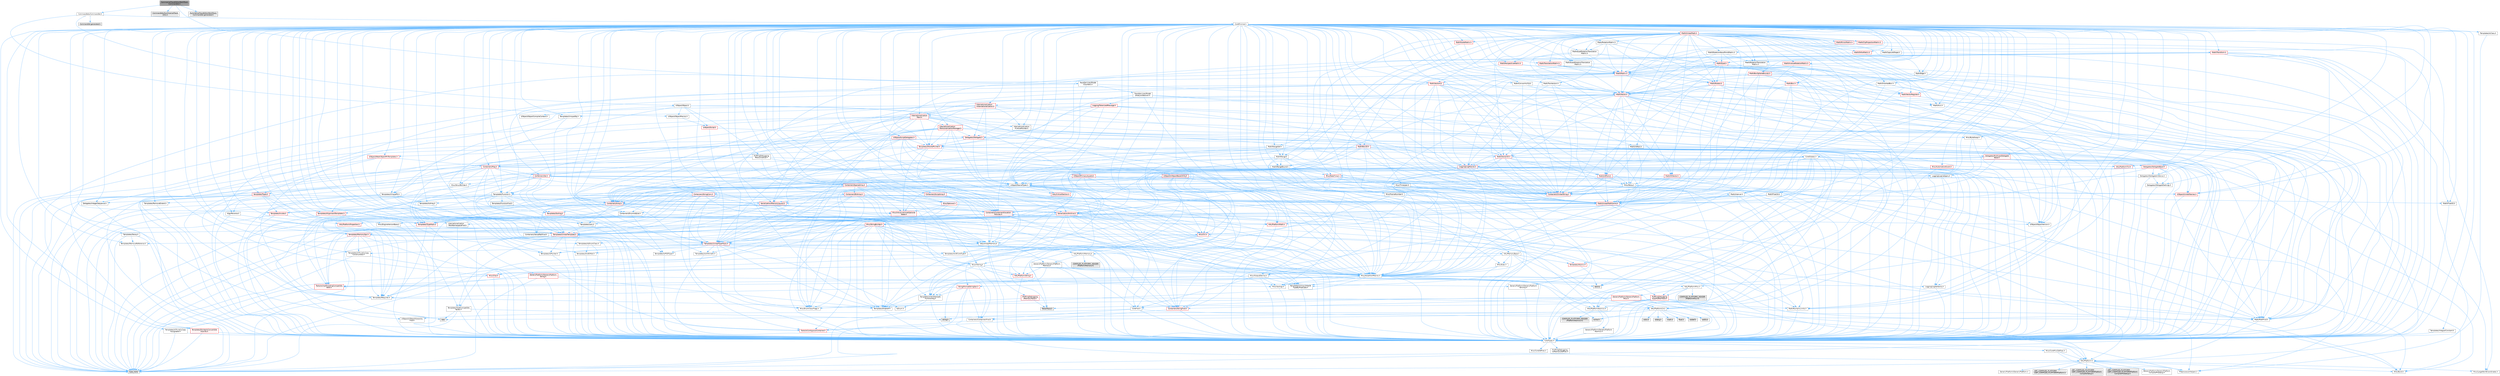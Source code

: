digraph "SummarizeTraceEditorWorkflowsCommandlet.h"
{
 // INTERACTIVE_SVG=YES
 // LATEX_PDF_SIZE
  bgcolor="transparent";
  edge [fontname=Helvetica,fontsize=10,labelfontname=Helvetica,labelfontsize=10];
  node [fontname=Helvetica,fontsize=10,shape=box,height=0.2,width=0.4];
  Node1 [id="Node000001",label="SummarizeTraceEditorWorkflows\lCommandlet.h",height=0.2,width=0.4,color="gray40", fillcolor="grey60", style="filled", fontcolor="black",tooltip=" "];
  Node1 -> Node2 [id="edge1_Node000001_Node000002",color="steelblue1",style="solid",tooltip=" "];
  Node2 [id="Node000002",label="Commandlets/Commandlet.h",height=0.2,width=0.4,color="grey40", fillcolor="white", style="filled",URL="$de/d76/Commandlet_8h.html",tooltip=" "];
  Node2 -> Node3 [id="edge2_Node000002_Node000003",color="steelblue1",style="solid",tooltip=" "];
  Node3 [id="Node000003",label="CoreMinimal.h",height=0.2,width=0.4,color="grey40", fillcolor="white", style="filled",URL="$d7/d67/CoreMinimal_8h.html",tooltip=" "];
  Node3 -> Node4 [id="edge3_Node000003_Node000004",color="steelblue1",style="solid",tooltip=" "];
  Node4 [id="Node000004",label="CoreTypes.h",height=0.2,width=0.4,color="grey40", fillcolor="white", style="filled",URL="$dc/dec/CoreTypes_8h.html",tooltip=" "];
  Node4 -> Node5 [id="edge4_Node000004_Node000005",color="steelblue1",style="solid",tooltip=" "];
  Node5 [id="Node000005",label="HAL/Platform.h",height=0.2,width=0.4,color="grey40", fillcolor="white", style="filled",URL="$d9/dd0/Platform_8h.html",tooltip=" "];
  Node5 -> Node6 [id="edge5_Node000005_Node000006",color="steelblue1",style="solid",tooltip=" "];
  Node6 [id="Node000006",label="Misc/Build.h",height=0.2,width=0.4,color="grey40", fillcolor="white", style="filled",URL="$d3/dbb/Build_8h.html",tooltip=" "];
  Node5 -> Node7 [id="edge6_Node000005_Node000007",color="steelblue1",style="solid",tooltip=" "];
  Node7 [id="Node000007",label="Misc/LargeWorldCoordinates.h",height=0.2,width=0.4,color="grey40", fillcolor="white", style="filled",URL="$d2/dcb/LargeWorldCoordinates_8h.html",tooltip=" "];
  Node5 -> Node8 [id="edge7_Node000005_Node000008",color="steelblue1",style="solid",tooltip=" "];
  Node8 [id="Node000008",label="type_traits",height=0.2,width=0.4,color="grey60", fillcolor="#E0E0E0", style="filled",tooltip=" "];
  Node5 -> Node9 [id="edge8_Node000005_Node000009",color="steelblue1",style="solid",tooltip=" "];
  Node9 [id="Node000009",label="PreprocessorHelpers.h",height=0.2,width=0.4,color="grey40", fillcolor="white", style="filled",URL="$db/ddb/PreprocessorHelpers_8h.html",tooltip=" "];
  Node5 -> Node10 [id="edge9_Node000005_Node000010",color="steelblue1",style="solid",tooltip=" "];
  Node10 [id="Node000010",label="UBT_COMPILED_PLATFORM\l/UBT_COMPILED_PLATFORMPlatform\lCompilerPreSetup.h",height=0.2,width=0.4,color="grey60", fillcolor="#E0E0E0", style="filled",tooltip=" "];
  Node5 -> Node11 [id="edge10_Node000005_Node000011",color="steelblue1",style="solid",tooltip=" "];
  Node11 [id="Node000011",label="GenericPlatform/GenericPlatform\lCompilerPreSetup.h",height=0.2,width=0.4,color="grey40", fillcolor="white", style="filled",URL="$d9/dc8/GenericPlatformCompilerPreSetup_8h.html",tooltip=" "];
  Node5 -> Node12 [id="edge11_Node000005_Node000012",color="steelblue1",style="solid",tooltip=" "];
  Node12 [id="Node000012",label="GenericPlatform/GenericPlatform.h",height=0.2,width=0.4,color="grey40", fillcolor="white", style="filled",URL="$d6/d84/GenericPlatform_8h.html",tooltip=" "];
  Node5 -> Node13 [id="edge12_Node000005_Node000013",color="steelblue1",style="solid",tooltip=" "];
  Node13 [id="Node000013",label="UBT_COMPILED_PLATFORM\l/UBT_COMPILED_PLATFORMPlatform.h",height=0.2,width=0.4,color="grey60", fillcolor="#E0E0E0", style="filled",tooltip=" "];
  Node5 -> Node14 [id="edge13_Node000005_Node000014",color="steelblue1",style="solid",tooltip=" "];
  Node14 [id="Node000014",label="UBT_COMPILED_PLATFORM\l/UBT_COMPILED_PLATFORMPlatform\lCompilerSetup.h",height=0.2,width=0.4,color="grey60", fillcolor="#E0E0E0", style="filled",tooltip=" "];
  Node4 -> Node15 [id="edge14_Node000004_Node000015",color="steelblue1",style="solid",tooltip=" "];
  Node15 [id="Node000015",label="ProfilingDebugging\l/UMemoryDefines.h",height=0.2,width=0.4,color="grey40", fillcolor="white", style="filled",URL="$d2/da2/UMemoryDefines_8h.html",tooltip=" "];
  Node4 -> Node16 [id="edge15_Node000004_Node000016",color="steelblue1",style="solid",tooltip=" "];
  Node16 [id="Node000016",label="Misc/CoreMiscDefines.h",height=0.2,width=0.4,color="grey40", fillcolor="white", style="filled",URL="$da/d38/CoreMiscDefines_8h.html",tooltip=" "];
  Node16 -> Node5 [id="edge16_Node000016_Node000005",color="steelblue1",style="solid",tooltip=" "];
  Node16 -> Node9 [id="edge17_Node000016_Node000009",color="steelblue1",style="solid",tooltip=" "];
  Node4 -> Node17 [id="edge18_Node000004_Node000017",color="steelblue1",style="solid",tooltip=" "];
  Node17 [id="Node000017",label="Misc/CoreDefines.h",height=0.2,width=0.4,color="grey40", fillcolor="white", style="filled",URL="$d3/dd2/CoreDefines_8h.html",tooltip=" "];
  Node3 -> Node18 [id="edge19_Node000003_Node000018",color="steelblue1",style="solid",tooltip=" "];
  Node18 [id="Node000018",label="CoreFwd.h",height=0.2,width=0.4,color="grey40", fillcolor="white", style="filled",URL="$d1/d1e/CoreFwd_8h.html",tooltip=" "];
  Node18 -> Node4 [id="edge20_Node000018_Node000004",color="steelblue1",style="solid",tooltip=" "];
  Node18 -> Node19 [id="edge21_Node000018_Node000019",color="steelblue1",style="solid",tooltip=" "];
  Node19 [id="Node000019",label="Containers/ContainersFwd.h",height=0.2,width=0.4,color="grey40", fillcolor="white", style="filled",URL="$d4/d0a/ContainersFwd_8h.html",tooltip=" "];
  Node19 -> Node5 [id="edge22_Node000019_Node000005",color="steelblue1",style="solid",tooltip=" "];
  Node19 -> Node4 [id="edge23_Node000019_Node000004",color="steelblue1",style="solid",tooltip=" "];
  Node19 -> Node20 [id="edge24_Node000019_Node000020",color="steelblue1",style="solid",tooltip=" "];
  Node20 [id="Node000020",label="Traits/IsContiguousContainer.h",height=0.2,width=0.4,color="red", fillcolor="#FFF0F0", style="filled",URL="$d5/d3c/IsContiguousContainer_8h.html",tooltip=" "];
  Node20 -> Node4 [id="edge25_Node000020_Node000004",color="steelblue1",style="solid",tooltip=" "];
  Node18 -> Node23 [id="edge26_Node000018_Node000023",color="steelblue1",style="solid",tooltip=" "];
  Node23 [id="Node000023",label="Math/MathFwd.h",height=0.2,width=0.4,color="grey40", fillcolor="white", style="filled",URL="$d2/d10/MathFwd_8h.html",tooltip=" "];
  Node23 -> Node5 [id="edge27_Node000023_Node000005",color="steelblue1",style="solid",tooltip=" "];
  Node18 -> Node24 [id="edge28_Node000018_Node000024",color="steelblue1",style="solid",tooltip=" "];
  Node24 [id="Node000024",label="UObject/UObjectHierarchy\lFwd.h",height=0.2,width=0.4,color="grey40", fillcolor="white", style="filled",URL="$d3/d13/UObjectHierarchyFwd_8h.html",tooltip=" "];
  Node3 -> Node24 [id="edge29_Node000003_Node000024",color="steelblue1",style="solid",tooltip=" "];
  Node3 -> Node19 [id="edge30_Node000003_Node000019",color="steelblue1",style="solid",tooltip=" "];
  Node3 -> Node25 [id="edge31_Node000003_Node000025",color="steelblue1",style="solid",tooltip=" "];
  Node25 [id="Node000025",label="Misc/VarArgs.h",height=0.2,width=0.4,color="grey40", fillcolor="white", style="filled",URL="$d5/d6f/VarArgs_8h.html",tooltip=" "];
  Node25 -> Node4 [id="edge32_Node000025_Node000004",color="steelblue1",style="solid",tooltip=" "];
  Node3 -> Node26 [id="edge33_Node000003_Node000026",color="steelblue1",style="solid",tooltip=" "];
  Node26 [id="Node000026",label="Logging/LogVerbosity.h",height=0.2,width=0.4,color="grey40", fillcolor="white", style="filled",URL="$d2/d8f/LogVerbosity_8h.html",tooltip=" "];
  Node26 -> Node4 [id="edge34_Node000026_Node000004",color="steelblue1",style="solid",tooltip=" "];
  Node3 -> Node27 [id="edge35_Node000003_Node000027",color="steelblue1",style="solid",tooltip=" "];
  Node27 [id="Node000027",label="Misc/OutputDevice.h",height=0.2,width=0.4,color="grey40", fillcolor="white", style="filled",URL="$d7/d32/OutputDevice_8h.html",tooltip=" "];
  Node27 -> Node18 [id="edge36_Node000027_Node000018",color="steelblue1",style="solid",tooltip=" "];
  Node27 -> Node4 [id="edge37_Node000027_Node000004",color="steelblue1",style="solid",tooltip=" "];
  Node27 -> Node26 [id="edge38_Node000027_Node000026",color="steelblue1",style="solid",tooltip=" "];
  Node27 -> Node25 [id="edge39_Node000027_Node000025",color="steelblue1",style="solid",tooltip=" "];
  Node27 -> Node28 [id="edge40_Node000027_Node000028",color="steelblue1",style="solid",tooltip=" "];
  Node28 [id="Node000028",label="Templates/IsArrayOrRefOf\lTypeByPredicate.h",height=0.2,width=0.4,color="grey40", fillcolor="white", style="filled",URL="$d6/da1/IsArrayOrRefOfTypeByPredicate_8h.html",tooltip=" "];
  Node28 -> Node4 [id="edge41_Node000028_Node000004",color="steelblue1",style="solid",tooltip=" "];
  Node27 -> Node29 [id="edge42_Node000027_Node000029",color="steelblue1",style="solid",tooltip=" "];
  Node29 [id="Node000029",label="Templates/IsValidVariadic\lFunctionArg.h",height=0.2,width=0.4,color="grey40", fillcolor="white", style="filled",URL="$d0/dc8/IsValidVariadicFunctionArg_8h.html",tooltip=" "];
  Node29 -> Node4 [id="edge43_Node000029_Node000004",color="steelblue1",style="solid",tooltip=" "];
  Node29 -> Node30 [id="edge44_Node000029_Node000030",color="steelblue1",style="solid",tooltip=" "];
  Node30 [id="Node000030",label="IsEnum.h",height=0.2,width=0.4,color="grey40", fillcolor="white", style="filled",URL="$d4/de5/IsEnum_8h.html",tooltip=" "];
  Node29 -> Node8 [id="edge45_Node000029_Node000008",color="steelblue1",style="solid",tooltip=" "];
  Node27 -> Node31 [id="edge46_Node000027_Node000031",color="steelblue1",style="solid",tooltip=" "];
  Node31 [id="Node000031",label="Traits/IsCharEncodingCompatible\lWith.h",height=0.2,width=0.4,color="red", fillcolor="#FFF0F0", style="filled",URL="$df/dd1/IsCharEncodingCompatibleWith_8h.html",tooltip=" "];
  Node31 -> Node8 [id="edge47_Node000031_Node000008",color="steelblue1",style="solid",tooltip=" "];
  Node3 -> Node33 [id="edge48_Node000003_Node000033",color="steelblue1",style="solid",tooltip=" "];
  Node33 [id="Node000033",label="HAL/PlatformCrt.h",height=0.2,width=0.4,color="grey40", fillcolor="white", style="filled",URL="$d8/d75/PlatformCrt_8h.html",tooltip=" "];
  Node33 -> Node34 [id="edge49_Node000033_Node000034",color="steelblue1",style="solid",tooltip=" "];
  Node34 [id="Node000034",label="new",height=0.2,width=0.4,color="grey60", fillcolor="#E0E0E0", style="filled",tooltip=" "];
  Node33 -> Node35 [id="edge50_Node000033_Node000035",color="steelblue1",style="solid",tooltip=" "];
  Node35 [id="Node000035",label="wchar.h",height=0.2,width=0.4,color="grey60", fillcolor="#E0E0E0", style="filled",tooltip=" "];
  Node33 -> Node36 [id="edge51_Node000033_Node000036",color="steelblue1",style="solid",tooltip=" "];
  Node36 [id="Node000036",label="stddef.h",height=0.2,width=0.4,color="grey60", fillcolor="#E0E0E0", style="filled",tooltip=" "];
  Node33 -> Node37 [id="edge52_Node000033_Node000037",color="steelblue1",style="solid",tooltip=" "];
  Node37 [id="Node000037",label="stdlib.h",height=0.2,width=0.4,color="grey60", fillcolor="#E0E0E0", style="filled",tooltip=" "];
  Node33 -> Node38 [id="edge53_Node000033_Node000038",color="steelblue1",style="solid",tooltip=" "];
  Node38 [id="Node000038",label="stdio.h",height=0.2,width=0.4,color="grey60", fillcolor="#E0E0E0", style="filled",tooltip=" "];
  Node33 -> Node39 [id="edge54_Node000033_Node000039",color="steelblue1",style="solid",tooltip=" "];
  Node39 [id="Node000039",label="stdarg.h",height=0.2,width=0.4,color="grey60", fillcolor="#E0E0E0", style="filled",tooltip=" "];
  Node33 -> Node40 [id="edge55_Node000033_Node000040",color="steelblue1",style="solid",tooltip=" "];
  Node40 [id="Node000040",label="math.h",height=0.2,width=0.4,color="grey60", fillcolor="#E0E0E0", style="filled",tooltip=" "];
  Node33 -> Node41 [id="edge56_Node000033_Node000041",color="steelblue1",style="solid",tooltip=" "];
  Node41 [id="Node000041",label="float.h",height=0.2,width=0.4,color="grey60", fillcolor="#E0E0E0", style="filled",tooltip=" "];
  Node33 -> Node42 [id="edge57_Node000033_Node000042",color="steelblue1",style="solid",tooltip=" "];
  Node42 [id="Node000042",label="string.h",height=0.2,width=0.4,color="grey60", fillcolor="#E0E0E0", style="filled",tooltip=" "];
  Node3 -> Node43 [id="edge58_Node000003_Node000043",color="steelblue1",style="solid",tooltip=" "];
  Node43 [id="Node000043",label="HAL/PlatformMisc.h",height=0.2,width=0.4,color="grey40", fillcolor="white", style="filled",URL="$d0/df5/PlatformMisc_8h.html",tooltip=" "];
  Node43 -> Node4 [id="edge59_Node000043_Node000004",color="steelblue1",style="solid",tooltip=" "];
  Node43 -> Node44 [id="edge60_Node000043_Node000044",color="steelblue1",style="solid",tooltip=" "];
  Node44 [id="Node000044",label="GenericPlatform/GenericPlatform\lMisc.h",height=0.2,width=0.4,color="red", fillcolor="#FFF0F0", style="filled",URL="$db/d9a/GenericPlatformMisc_8h.html",tooltip=" "];
  Node44 -> Node45 [id="edge61_Node000044_Node000045",color="steelblue1",style="solid",tooltip=" "];
  Node45 [id="Node000045",label="Containers/StringFwd.h",height=0.2,width=0.4,color="red", fillcolor="#FFF0F0", style="filled",URL="$df/d37/StringFwd_8h.html",tooltip=" "];
  Node45 -> Node4 [id="edge62_Node000045_Node000004",color="steelblue1",style="solid",tooltip=" "];
  Node45 -> Node20 [id="edge63_Node000045_Node000020",color="steelblue1",style="solid",tooltip=" "];
  Node44 -> Node18 [id="edge64_Node000044_Node000018",color="steelblue1",style="solid",tooltip=" "];
  Node44 -> Node4 [id="edge65_Node000044_Node000004",color="steelblue1",style="solid",tooltip=" "];
  Node44 -> Node33 [id="edge66_Node000044_Node000033",color="steelblue1",style="solid",tooltip=" "];
  Node44 -> Node48 [id="edge67_Node000044_Node000048",color="steelblue1",style="solid",tooltip=" "];
  Node48 [id="Node000048",label="Math/NumericLimits.h",height=0.2,width=0.4,color="grey40", fillcolor="white", style="filled",URL="$df/d1b/NumericLimits_8h.html",tooltip=" "];
  Node48 -> Node4 [id="edge68_Node000048_Node000004",color="steelblue1",style="solid",tooltip=" "];
  Node44 -> Node50 [id="edge69_Node000044_Node000050",color="steelblue1",style="solid",tooltip=" "];
  Node50 [id="Node000050",label="Misc/EnumClassFlags.h",height=0.2,width=0.4,color="grey40", fillcolor="white", style="filled",URL="$d8/de7/EnumClassFlags_8h.html",tooltip=" "];
  Node43 -> Node53 [id="edge70_Node000043_Node000053",color="steelblue1",style="solid",tooltip=" "];
  Node53 [id="Node000053",label="COMPILED_PLATFORM_HEADER\l(PlatformMisc.h)",height=0.2,width=0.4,color="grey60", fillcolor="#E0E0E0", style="filled",tooltip=" "];
  Node43 -> Node54 [id="edge71_Node000043_Node000054",color="steelblue1",style="solid",tooltip=" "];
  Node54 [id="Node000054",label="ProfilingDebugging\l/CpuProfilerTrace.h",height=0.2,width=0.4,color="red", fillcolor="#FFF0F0", style="filled",URL="$da/dcb/CpuProfilerTrace_8h.html",tooltip=" "];
  Node54 -> Node4 [id="edge72_Node000054_Node000004",color="steelblue1",style="solid",tooltip=" "];
  Node54 -> Node19 [id="edge73_Node000054_Node000019",color="steelblue1",style="solid",tooltip=" "];
  Node54 -> Node55 [id="edge74_Node000054_Node000055",color="steelblue1",style="solid",tooltip=" "];
  Node55 [id="Node000055",label="HAL/PlatformAtomics.h",height=0.2,width=0.4,color="grey40", fillcolor="white", style="filled",URL="$d3/d36/PlatformAtomics_8h.html",tooltip=" "];
  Node55 -> Node4 [id="edge75_Node000055_Node000004",color="steelblue1",style="solid",tooltip=" "];
  Node55 -> Node56 [id="edge76_Node000055_Node000056",color="steelblue1",style="solid",tooltip=" "];
  Node56 [id="Node000056",label="GenericPlatform/GenericPlatform\lAtomics.h",height=0.2,width=0.4,color="grey40", fillcolor="white", style="filled",URL="$da/d72/GenericPlatformAtomics_8h.html",tooltip=" "];
  Node56 -> Node4 [id="edge77_Node000056_Node000004",color="steelblue1",style="solid",tooltip=" "];
  Node55 -> Node57 [id="edge78_Node000055_Node000057",color="steelblue1",style="solid",tooltip=" "];
  Node57 [id="Node000057",label="COMPILED_PLATFORM_HEADER\l(PlatformAtomics.h)",height=0.2,width=0.4,color="grey60", fillcolor="#E0E0E0", style="filled",tooltip=" "];
  Node54 -> Node9 [id="edge79_Node000054_Node000009",color="steelblue1",style="solid",tooltip=" "];
  Node54 -> Node6 [id="edge80_Node000054_Node000006",color="steelblue1",style="solid",tooltip=" "];
  Node54 -> Node61 [id="edge81_Node000054_Node000061",color="steelblue1",style="solid",tooltip=" "];
  Node61 [id="Node000061",label="Trace/Trace.h",height=0.2,width=0.4,color="grey60", fillcolor="#E0E0E0", style="filled",tooltip=" "];
  Node3 -> Node62 [id="edge82_Node000003_Node000062",color="steelblue1",style="solid",tooltip=" "];
  Node62 [id="Node000062",label="Misc/AssertionMacros.h",height=0.2,width=0.4,color="grey40", fillcolor="white", style="filled",URL="$d0/dfa/AssertionMacros_8h.html",tooltip=" "];
  Node62 -> Node4 [id="edge83_Node000062_Node000004",color="steelblue1",style="solid",tooltip=" "];
  Node62 -> Node5 [id="edge84_Node000062_Node000005",color="steelblue1",style="solid",tooltip=" "];
  Node62 -> Node43 [id="edge85_Node000062_Node000043",color="steelblue1",style="solid",tooltip=" "];
  Node62 -> Node9 [id="edge86_Node000062_Node000009",color="steelblue1",style="solid",tooltip=" "];
  Node62 -> Node63 [id="edge87_Node000062_Node000063",color="steelblue1",style="solid",tooltip=" "];
  Node63 [id="Node000063",label="Templates/EnableIf.h",height=0.2,width=0.4,color="grey40", fillcolor="white", style="filled",URL="$d7/d60/EnableIf_8h.html",tooltip=" "];
  Node63 -> Node4 [id="edge88_Node000063_Node000004",color="steelblue1",style="solid",tooltip=" "];
  Node62 -> Node28 [id="edge89_Node000062_Node000028",color="steelblue1",style="solid",tooltip=" "];
  Node62 -> Node29 [id="edge90_Node000062_Node000029",color="steelblue1",style="solid",tooltip=" "];
  Node62 -> Node31 [id="edge91_Node000062_Node000031",color="steelblue1",style="solid",tooltip=" "];
  Node62 -> Node25 [id="edge92_Node000062_Node000025",color="steelblue1",style="solid",tooltip=" "];
  Node62 -> Node64 [id="edge93_Node000062_Node000064",color="steelblue1",style="solid",tooltip=" "];
  Node64 [id="Node000064",label="String/FormatStringSan.h",height=0.2,width=0.4,color="red", fillcolor="#FFF0F0", style="filled",URL="$d3/d8b/FormatStringSan_8h.html",tooltip=" "];
  Node64 -> Node8 [id="edge94_Node000064_Node000008",color="steelblue1",style="solid",tooltip=" "];
  Node64 -> Node4 [id="edge95_Node000064_Node000004",color="steelblue1",style="solid",tooltip=" "];
  Node64 -> Node65 [id="edge96_Node000064_Node000065",color="steelblue1",style="solid",tooltip=" "];
  Node65 [id="Node000065",label="Templates/Requires.h",height=0.2,width=0.4,color="grey40", fillcolor="white", style="filled",URL="$dc/d96/Requires_8h.html",tooltip=" "];
  Node65 -> Node63 [id="edge97_Node000065_Node000063",color="steelblue1",style="solid",tooltip=" "];
  Node65 -> Node8 [id="edge98_Node000065_Node000008",color="steelblue1",style="solid",tooltip=" "];
  Node64 -> Node29 [id="edge99_Node000064_Node000029",color="steelblue1",style="solid",tooltip=" "];
  Node64 -> Node19 [id="edge100_Node000064_Node000019",color="steelblue1",style="solid",tooltip=" "];
  Node62 -> Node70 [id="edge101_Node000062_Node000070",color="steelblue1",style="solid",tooltip=" "];
  Node70 [id="Node000070",label="atomic",height=0.2,width=0.4,color="grey60", fillcolor="#E0E0E0", style="filled",tooltip=" "];
  Node3 -> Node71 [id="edge102_Node000003_Node000071",color="steelblue1",style="solid",tooltip=" "];
  Node71 [id="Node000071",label="Templates/IsPointer.h",height=0.2,width=0.4,color="grey40", fillcolor="white", style="filled",URL="$d7/d05/IsPointer_8h.html",tooltip=" "];
  Node71 -> Node4 [id="edge103_Node000071_Node000004",color="steelblue1",style="solid",tooltip=" "];
  Node3 -> Node72 [id="edge104_Node000003_Node000072",color="steelblue1",style="solid",tooltip=" "];
  Node72 [id="Node000072",label="HAL/PlatformMemory.h",height=0.2,width=0.4,color="grey40", fillcolor="white", style="filled",URL="$de/d68/PlatformMemory_8h.html",tooltip=" "];
  Node72 -> Node4 [id="edge105_Node000072_Node000004",color="steelblue1",style="solid",tooltip=" "];
  Node72 -> Node73 [id="edge106_Node000072_Node000073",color="steelblue1",style="solid",tooltip=" "];
  Node73 [id="Node000073",label="GenericPlatform/GenericPlatform\lMemory.h",height=0.2,width=0.4,color="grey40", fillcolor="white", style="filled",URL="$dd/d22/GenericPlatformMemory_8h.html",tooltip=" "];
  Node73 -> Node18 [id="edge107_Node000073_Node000018",color="steelblue1",style="solid",tooltip=" "];
  Node73 -> Node4 [id="edge108_Node000073_Node000004",color="steelblue1",style="solid",tooltip=" "];
  Node73 -> Node74 [id="edge109_Node000073_Node000074",color="steelblue1",style="solid",tooltip=" "];
  Node74 [id="Node000074",label="HAL/PlatformString.h",height=0.2,width=0.4,color="red", fillcolor="#FFF0F0", style="filled",URL="$db/db5/PlatformString_8h.html",tooltip=" "];
  Node74 -> Node4 [id="edge110_Node000074_Node000004",color="steelblue1",style="solid",tooltip=" "];
  Node73 -> Node42 [id="edge111_Node000073_Node000042",color="steelblue1",style="solid",tooltip=" "];
  Node73 -> Node35 [id="edge112_Node000073_Node000035",color="steelblue1",style="solid",tooltip=" "];
  Node72 -> Node76 [id="edge113_Node000072_Node000076",color="steelblue1",style="solid",tooltip=" "];
  Node76 [id="Node000076",label="COMPILED_PLATFORM_HEADER\l(PlatformMemory.h)",height=0.2,width=0.4,color="grey60", fillcolor="#E0E0E0", style="filled",tooltip=" "];
  Node3 -> Node55 [id="edge114_Node000003_Node000055",color="steelblue1",style="solid",tooltip=" "];
  Node3 -> Node77 [id="edge115_Node000003_Node000077",color="steelblue1",style="solid",tooltip=" "];
  Node77 [id="Node000077",label="Misc/Exec.h",height=0.2,width=0.4,color="grey40", fillcolor="white", style="filled",URL="$de/ddb/Exec_8h.html",tooltip=" "];
  Node77 -> Node4 [id="edge116_Node000077_Node000004",color="steelblue1",style="solid",tooltip=" "];
  Node77 -> Node62 [id="edge117_Node000077_Node000062",color="steelblue1",style="solid",tooltip=" "];
  Node3 -> Node78 [id="edge118_Node000003_Node000078",color="steelblue1",style="solid",tooltip=" "];
  Node78 [id="Node000078",label="HAL/MemoryBase.h",height=0.2,width=0.4,color="grey40", fillcolor="white", style="filled",URL="$d6/d9f/MemoryBase_8h.html",tooltip=" "];
  Node78 -> Node4 [id="edge119_Node000078_Node000004",color="steelblue1",style="solid",tooltip=" "];
  Node78 -> Node55 [id="edge120_Node000078_Node000055",color="steelblue1",style="solid",tooltip=" "];
  Node78 -> Node33 [id="edge121_Node000078_Node000033",color="steelblue1",style="solid",tooltip=" "];
  Node78 -> Node77 [id="edge122_Node000078_Node000077",color="steelblue1",style="solid",tooltip=" "];
  Node78 -> Node27 [id="edge123_Node000078_Node000027",color="steelblue1",style="solid",tooltip=" "];
  Node78 -> Node79 [id="edge124_Node000078_Node000079",color="steelblue1",style="solid",tooltip=" "];
  Node79 [id="Node000079",label="Templates/Atomic.h",height=0.2,width=0.4,color="red", fillcolor="#FFF0F0", style="filled",URL="$d3/d91/Atomic_8h.html",tooltip=" "];
  Node79 -> Node70 [id="edge125_Node000079_Node000070",color="steelblue1",style="solid",tooltip=" "];
  Node3 -> Node88 [id="edge126_Node000003_Node000088",color="steelblue1",style="solid",tooltip=" "];
  Node88 [id="Node000088",label="HAL/UnrealMemory.h",height=0.2,width=0.4,color="grey40", fillcolor="white", style="filled",URL="$d9/d96/UnrealMemory_8h.html",tooltip=" "];
  Node88 -> Node4 [id="edge127_Node000088_Node000004",color="steelblue1",style="solid",tooltip=" "];
  Node88 -> Node73 [id="edge128_Node000088_Node000073",color="steelblue1",style="solid",tooltip=" "];
  Node88 -> Node78 [id="edge129_Node000088_Node000078",color="steelblue1",style="solid",tooltip=" "];
  Node88 -> Node72 [id="edge130_Node000088_Node000072",color="steelblue1",style="solid",tooltip=" "];
  Node88 -> Node89 [id="edge131_Node000088_Node000089",color="steelblue1",style="solid",tooltip=" "];
  Node89 [id="Node000089",label="ProfilingDebugging\l/MemoryTrace.h",height=0.2,width=0.4,color="red", fillcolor="#FFF0F0", style="filled",URL="$da/dd7/MemoryTrace_8h.html",tooltip=" "];
  Node89 -> Node5 [id="edge132_Node000089_Node000005",color="steelblue1",style="solid",tooltip=" "];
  Node89 -> Node50 [id="edge133_Node000089_Node000050",color="steelblue1",style="solid",tooltip=" "];
  Node89 -> Node61 [id="edge134_Node000089_Node000061",color="steelblue1",style="solid",tooltip=" "];
  Node88 -> Node71 [id="edge135_Node000088_Node000071",color="steelblue1",style="solid",tooltip=" "];
  Node3 -> Node90 [id="edge136_Node000003_Node000090",color="steelblue1",style="solid",tooltip=" "];
  Node90 [id="Node000090",label="Templates/IsArithmetic.h",height=0.2,width=0.4,color="grey40", fillcolor="white", style="filled",URL="$d2/d5d/IsArithmetic_8h.html",tooltip=" "];
  Node90 -> Node4 [id="edge137_Node000090_Node000004",color="steelblue1",style="solid",tooltip=" "];
  Node3 -> Node84 [id="edge138_Node000003_Node000084",color="steelblue1",style="solid",tooltip=" "];
  Node84 [id="Node000084",label="Templates/AndOrNot.h",height=0.2,width=0.4,color="grey40", fillcolor="white", style="filled",URL="$db/d0a/AndOrNot_8h.html",tooltip=" "];
  Node84 -> Node4 [id="edge139_Node000084_Node000004",color="steelblue1",style="solid",tooltip=" "];
  Node3 -> Node91 [id="edge140_Node000003_Node000091",color="steelblue1",style="solid",tooltip=" "];
  Node91 [id="Node000091",label="Templates/IsPODType.h",height=0.2,width=0.4,color="grey40", fillcolor="white", style="filled",URL="$d7/db1/IsPODType_8h.html",tooltip=" "];
  Node91 -> Node4 [id="edge141_Node000091_Node000004",color="steelblue1",style="solid",tooltip=" "];
  Node3 -> Node92 [id="edge142_Node000003_Node000092",color="steelblue1",style="solid",tooltip=" "];
  Node92 [id="Node000092",label="Templates/IsUECoreType.h",height=0.2,width=0.4,color="grey40", fillcolor="white", style="filled",URL="$d1/db8/IsUECoreType_8h.html",tooltip=" "];
  Node92 -> Node4 [id="edge143_Node000092_Node000004",color="steelblue1",style="solid",tooltip=" "];
  Node92 -> Node8 [id="edge144_Node000092_Node000008",color="steelblue1",style="solid",tooltip=" "];
  Node3 -> Node85 [id="edge145_Node000003_Node000085",color="steelblue1",style="solid",tooltip=" "];
  Node85 [id="Node000085",label="Templates/IsTriviallyCopy\lConstructible.h",height=0.2,width=0.4,color="grey40", fillcolor="white", style="filled",URL="$d3/d78/IsTriviallyCopyConstructible_8h.html",tooltip=" "];
  Node85 -> Node4 [id="edge146_Node000085_Node000004",color="steelblue1",style="solid",tooltip=" "];
  Node85 -> Node8 [id="edge147_Node000085_Node000008",color="steelblue1",style="solid",tooltip=" "];
  Node3 -> Node93 [id="edge148_Node000003_Node000093",color="steelblue1",style="solid",tooltip=" "];
  Node93 [id="Node000093",label="Templates/UnrealTypeTraits.h",height=0.2,width=0.4,color="red", fillcolor="#FFF0F0", style="filled",URL="$d2/d2d/UnrealTypeTraits_8h.html",tooltip=" "];
  Node93 -> Node4 [id="edge149_Node000093_Node000004",color="steelblue1",style="solid",tooltip=" "];
  Node93 -> Node71 [id="edge150_Node000093_Node000071",color="steelblue1",style="solid",tooltip=" "];
  Node93 -> Node62 [id="edge151_Node000093_Node000062",color="steelblue1",style="solid",tooltip=" "];
  Node93 -> Node84 [id="edge152_Node000093_Node000084",color="steelblue1",style="solid",tooltip=" "];
  Node93 -> Node63 [id="edge153_Node000093_Node000063",color="steelblue1",style="solid",tooltip=" "];
  Node93 -> Node90 [id="edge154_Node000093_Node000090",color="steelblue1",style="solid",tooltip=" "];
  Node93 -> Node30 [id="edge155_Node000093_Node000030",color="steelblue1",style="solid",tooltip=" "];
  Node93 -> Node91 [id="edge156_Node000093_Node000091",color="steelblue1",style="solid",tooltip=" "];
  Node93 -> Node92 [id="edge157_Node000093_Node000092",color="steelblue1",style="solid",tooltip=" "];
  Node93 -> Node85 [id="edge158_Node000093_Node000085",color="steelblue1",style="solid",tooltip=" "];
  Node3 -> Node63 [id="edge159_Node000003_Node000063",color="steelblue1",style="solid",tooltip=" "];
  Node3 -> Node95 [id="edge160_Node000003_Node000095",color="steelblue1",style="solid",tooltip=" "];
  Node95 [id="Node000095",label="Templates/RemoveReference.h",height=0.2,width=0.4,color="grey40", fillcolor="white", style="filled",URL="$da/dbe/RemoveReference_8h.html",tooltip=" "];
  Node95 -> Node4 [id="edge161_Node000095_Node000004",color="steelblue1",style="solid",tooltip=" "];
  Node3 -> Node96 [id="edge162_Node000003_Node000096",color="steelblue1",style="solid",tooltip=" "];
  Node96 [id="Node000096",label="Templates/IntegralConstant.h",height=0.2,width=0.4,color="grey40", fillcolor="white", style="filled",URL="$db/d1b/IntegralConstant_8h.html",tooltip=" "];
  Node96 -> Node4 [id="edge163_Node000096_Node000004",color="steelblue1",style="solid",tooltip=" "];
  Node3 -> Node97 [id="edge164_Node000003_Node000097",color="steelblue1",style="solid",tooltip=" "];
  Node97 [id="Node000097",label="Templates/IsClass.h",height=0.2,width=0.4,color="grey40", fillcolor="white", style="filled",URL="$db/dcb/IsClass_8h.html",tooltip=" "];
  Node97 -> Node4 [id="edge165_Node000097_Node000004",color="steelblue1",style="solid",tooltip=" "];
  Node3 -> Node98 [id="edge166_Node000003_Node000098",color="steelblue1",style="solid",tooltip=" "];
  Node98 [id="Node000098",label="Templates/TypeCompatible\lBytes.h",height=0.2,width=0.4,color="grey40", fillcolor="white", style="filled",URL="$df/d0a/TypeCompatibleBytes_8h.html",tooltip=" "];
  Node98 -> Node4 [id="edge167_Node000098_Node000004",color="steelblue1",style="solid",tooltip=" "];
  Node98 -> Node42 [id="edge168_Node000098_Node000042",color="steelblue1",style="solid",tooltip=" "];
  Node98 -> Node34 [id="edge169_Node000098_Node000034",color="steelblue1",style="solid",tooltip=" "];
  Node98 -> Node8 [id="edge170_Node000098_Node000008",color="steelblue1",style="solid",tooltip=" "];
  Node3 -> Node20 [id="edge171_Node000003_Node000020",color="steelblue1",style="solid",tooltip=" "];
  Node3 -> Node99 [id="edge172_Node000003_Node000099",color="steelblue1",style="solid",tooltip=" "];
  Node99 [id="Node000099",label="Templates/UnrealTemplate.h",height=0.2,width=0.4,color="red", fillcolor="#FFF0F0", style="filled",URL="$d4/d24/UnrealTemplate_8h.html",tooltip=" "];
  Node99 -> Node4 [id="edge173_Node000099_Node000004",color="steelblue1",style="solid",tooltip=" "];
  Node99 -> Node71 [id="edge174_Node000099_Node000071",color="steelblue1",style="solid",tooltip=" "];
  Node99 -> Node88 [id="edge175_Node000099_Node000088",color="steelblue1",style="solid",tooltip=" "];
  Node99 -> Node93 [id="edge176_Node000099_Node000093",color="steelblue1",style="solid",tooltip=" "];
  Node99 -> Node95 [id="edge177_Node000099_Node000095",color="steelblue1",style="solid",tooltip=" "];
  Node99 -> Node65 [id="edge178_Node000099_Node000065",color="steelblue1",style="solid",tooltip=" "];
  Node99 -> Node98 [id="edge179_Node000099_Node000098",color="steelblue1",style="solid",tooltip=" "];
  Node99 -> Node20 [id="edge180_Node000099_Node000020",color="steelblue1",style="solid",tooltip=" "];
  Node99 -> Node8 [id="edge181_Node000099_Node000008",color="steelblue1",style="solid",tooltip=" "];
  Node3 -> Node48 [id="edge182_Node000003_Node000048",color="steelblue1",style="solid",tooltip=" "];
  Node3 -> Node103 [id="edge183_Node000003_Node000103",color="steelblue1",style="solid",tooltip=" "];
  Node103 [id="Node000103",label="HAL/PlatformMath.h",height=0.2,width=0.4,color="red", fillcolor="#FFF0F0", style="filled",URL="$dc/d53/PlatformMath_8h.html",tooltip=" "];
  Node103 -> Node4 [id="edge184_Node000103_Node000004",color="steelblue1",style="solid",tooltip=" "];
  Node3 -> Node86 [id="edge185_Node000003_Node000086",color="steelblue1",style="solid",tooltip=" "];
  Node86 [id="Node000086",label="Templates/IsTriviallyCopy\lAssignable.h",height=0.2,width=0.4,color="grey40", fillcolor="white", style="filled",URL="$d2/df2/IsTriviallyCopyAssignable_8h.html",tooltip=" "];
  Node86 -> Node4 [id="edge186_Node000086_Node000004",color="steelblue1",style="solid",tooltip=" "];
  Node86 -> Node8 [id="edge187_Node000086_Node000008",color="steelblue1",style="solid",tooltip=" "];
  Node3 -> Node111 [id="edge188_Node000003_Node000111",color="steelblue1",style="solid",tooltip=" "];
  Node111 [id="Node000111",label="Templates/MemoryOps.h",height=0.2,width=0.4,color="red", fillcolor="#FFF0F0", style="filled",URL="$db/dea/MemoryOps_8h.html",tooltip=" "];
  Node111 -> Node4 [id="edge189_Node000111_Node000004",color="steelblue1",style="solid",tooltip=" "];
  Node111 -> Node88 [id="edge190_Node000111_Node000088",color="steelblue1",style="solid",tooltip=" "];
  Node111 -> Node86 [id="edge191_Node000111_Node000086",color="steelblue1",style="solid",tooltip=" "];
  Node111 -> Node85 [id="edge192_Node000111_Node000085",color="steelblue1",style="solid",tooltip=" "];
  Node111 -> Node65 [id="edge193_Node000111_Node000065",color="steelblue1",style="solid",tooltip=" "];
  Node111 -> Node93 [id="edge194_Node000111_Node000093",color="steelblue1",style="solid",tooltip=" "];
  Node111 -> Node34 [id="edge195_Node000111_Node000034",color="steelblue1",style="solid",tooltip=" "];
  Node111 -> Node8 [id="edge196_Node000111_Node000008",color="steelblue1",style="solid",tooltip=" "];
  Node3 -> Node112 [id="edge197_Node000003_Node000112",color="steelblue1",style="solid",tooltip=" "];
  Node112 [id="Node000112",label="Containers/ContainerAllocation\lPolicies.h",height=0.2,width=0.4,color="red", fillcolor="#FFF0F0", style="filled",URL="$d7/dff/ContainerAllocationPolicies_8h.html",tooltip=" "];
  Node112 -> Node4 [id="edge198_Node000112_Node000004",color="steelblue1",style="solid",tooltip=" "];
  Node112 -> Node112 [id="edge199_Node000112_Node000112",color="steelblue1",style="solid",tooltip=" "];
  Node112 -> Node103 [id="edge200_Node000112_Node000103",color="steelblue1",style="solid",tooltip=" "];
  Node112 -> Node88 [id="edge201_Node000112_Node000088",color="steelblue1",style="solid",tooltip=" "];
  Node112 -> Node48 [id="edge202_Node000112_Node000048",color="steelblue1",style="solid",tooltip=" "];
  Node112 -> Node62 [id="edge203_Node000112_Node000062",color="steelblue1",style="solid",tooltip=" "];
  Node112 -> Node111 [id="edge204_Node000112_Node000111",color="steelblue1",style="solid",tooltip=" "];
  Node112 -> Node98 [id="edge205_Node000112_Node000098",color="steelblue1",style="solid",tooltip=" "];
  Node112 -> Node8 [id="edge206_Node000112_Node000008",color="steelblue1",style="solid",tooltip=" "];
  Node3 -> Node115 [id="edge207_Node000003_Node000115",color="steelblue1",style="solid",tooltip=" "];
  Node115 [id="Node000115",label="Templates/IsEnumClass.h",height=0.2,width=0.4,color="grey40", fillcolor="white", style="filled",URL="$d7/d15/IsEnumClass_8h.html",tooltip=" "];
  Node115 -> Node4 [id="edge208_Node000115_Node000004",color="steelblue1",style="solid",tooltip=" "];
  Node115 -> Node84 [id="edge209_Node000115_Node000084",color="steelblue1",style="solid",tooltip=" "];
  Node3 -> Node116 [id="edge210_Node000003_Node000116",color="steelblue1",style="solid",tooltip=" "];
  Node116 [id="Node000116",label="HAL/PlatformProperties.h",height=0.2,width=0.4,color="red", fillcolor="#FFF0F0", style="filled",URL="$d9/db0/PlatformProperties_8h.html",tooltip=" "];
  Node116 -> Node4 [id="edge211_Node000116_Node000004",color="steelblue1",style="solid",tooltip=" "];
  Node3 -> Node119 [id="edge212_Node000003_Node000119",color="steelblue1",style="solid",tooltip=" "];
  Node119 [id="Node000119",label="Misc/EngineVersionBase.h",height=0.2,width=0.4,color="grey40", fillcolor="white", style="filled",URL="$d5/d2b/EngineVersionBase_8h.html",tooltip=" "];
  Node119 -> Node4 [id="edge213_Node000119_Node000004",color="steelblue1",style="solid",tooltip=" "];
  Node3 -> Node120 [id="edge214_Node000003_Node000120",color="steelblue1",style="solid",tooltip=" "];
  Node120 [id="Node000120",label="Internationalization\l/TextNamespaceFwd.h",height=0.2,width=0.4,color="grey40", fillcolor="white", style="filled",URL="$d8/d97/TextNamespaceFwd_8h.html",tooltip=" "];
  Node120 -> Node4 [id="edge215_Node000120_Node000004",color="steelblue1",style="solid",tooltip=" "];
  Node3 -> Node121 [id="edge216_Node000003_Node000121",color="steelblue1",style="solid",tooltip=" "];
  Node121 [id="Node000121",label="Serialization/Archive.h",height=0.2,width=0.4,color="red", fillcolor="#FFF0F0", style="filled",URL="$d7/d3b/Archive_8h.html",tooltip=" "];
  Node121 -> Node18 [id="edge217_Node000121_Node000018",color="steelblue1",style="solid",tooltip=" "];
  Node121 -> Node4 [id="edge218_Node000121_Node000004",color="steelblue1",style="solid",tooltip=" "];
  Node121 -> Node116 [id="edge219_Node000121_Node000116",color="steelblue1",style="solid",tooltip=" "];
  Node121 -> Node120 [id="edge220_Node000121_Node000120",color="steelblue1",style="solid",tooltip=" "];
  Node121 -> Node23 [id="edge221_Node000121_Node000023",color="steelblue1",style="solid",tooltip=" "];
  Node121 -> Node62 [id="edge222_Node000121_Node000062",color="steelblue1",style="solid",tooltip=" "];
  Node121 -> Node6 [id="edge223_Node000121_Node000006",color="steelblue1",style="solid",tooltip=" "];
  Node121 -> Node119 [id="edge224_Node000121_Node000119",color="steelblue1",style="solid",tooltip=" "];
  Node121 -> Node25 [id="edge225_Node000121_Node000025",color="steelblue1",style="solid",tooltip=" "];
  Node121 -> Node63 [id="edge226_Node000121_Node000063",color="steelblue1",style="solid",tooltip=" "];
  Node121 -> Node28 [id="edge227_Node000121_Node000028",color="steelblue1",style="solid",tooltip=" "];
  Node121 -> Node115 [id="edge228_Node000121_Node000115",color="steelblue1",style="solid",tooltip=" "];
  Node121 -> Node29 [id="edge229_Node000121_Node000029",color="steelblue1",style="solid",tooltip=" "];
  Node121 -> Node99 [id="edge230_Node000121_Node000099",color="steelblue1",style="solid",tooltip=" "];
  Node121 -> Node31 [id="edge231_Node000121_Node000031",color="steelblue1",style="solid",tooltip=" "];
  Node121 -> Node124 [id="edge232_Node000121_Node000124",color="steelblue1",style="solid",tooltip=" "];
  Node124 [id="Node000124",label="UObject/ObjectVersion.h",height=0.2,width=0.4,color="grey40", fillcolor="white", style="filled",URL="$da/d63/ObjectVersion_8h.html",tooltip=" "];
  Node124 -> Node4 [id="edge233_Node000124_Node000004",color="steelblue1",style="solid",tooltip=" "];
  Node3 -> Node125 [id="edge234_Node000003_Node000125",color="steelblue1",style="solid",tooltip=" "];
  Node125 [id="Node000125",label="Templates/Less.h",height=0.2,width=0.4,color="grey40", fillcolor="white", style="filled",URL="$de/dc8/Less_8h.html",tooltip=" "];
  Node125 -> Node4 [id="edge235_Node000125_Node000004",color="steelblue1",style="solid",tooltip=" "];
  Node125 -> Node99 [id="edge236_Node000125_Node000099",color="steelblue1",style="solid",tooltip=" "];
  Node3 -> Node126 [id="edge237_Node000003_Node000126",color="steelblue1",style="solid",tooltip=" "];
  Node126 [id="Node000126",label="Templates/Sorting.h",height=0.2,width=0.4,color="red", fillcolor="#FFF0F0", style="filled",URL="$d3/d9e/Sorting_8h.html",tooltip=" "];
  Node126 -> Node4 [id="edge238_Node000126_Node000004",color="steelblue1",style="solid",tooltip=" "];
  Node126 -> Node103 [id="edge239_Node000126_Node000103",color="steelblue1",style="solid",tooltip=" "];
  Node126 -> Node125 [id="edge240_Node000126_Node000125",color="steelblue1",style="solid",tooltip=" "];
  Node3 -> Node137 [id="edge241_Node000003_Node000137",color="steelblue1",style="solid",tooltip=" "];
  Node137 [id="Node000137",label="Misc/Char.h",height=0.2,width=0.4,color="red", fillcolor="#FFF0F0", style="filled",URL="$d0/d58/Char_8h.html",tooltip=" "];
  Node137 -> Node4 [id="edge242_Node000137_Node000004",color="steelblue1",style="solid",tooltip=" "];
  Node137 -> Node8 [id="edge243_Node000137_Node000008",color="steelblue1",style="solid",tooltip=" "];
  Node3 -> Node140 [id="edge244_Node000003_Node000140",color="steelblue1",style="solid",tooltip=" "];
  Node140 [id="Node000140",label="GenericPlatform/GenericPlatform\lStricmp.h",height=0.2,width=0.4,color="grey40", fillcolor="white", style="filled",URL="$d2/d86/GenericPlatformStricmp_8h.html",tooltip=" "];
  Node140 -> Node4 [id="edge245_Node000140_Node000004",color="steelblue1",style="solid",tooltip=" "];
  Node3 -> Node141 [id="edge246_Node000003_Node000141",color="steelblue1",style="solid",tooltip=" "];
  Node141 [id="Node000141",label="GenericPlatform/GenericPlatform\lString.h",height=0.2,width=0.4,color="red", fillcolor="#FFF0F0", style="filled",URL="$dd/d20/GenericPlatformString_8h.html",tooltip=" "];
  Node141 -> Node4 [id="edge247_Node000141_Node000004",color="steelblue1",style="solid",tooltip=" "];
  Node141 -> Node140 [id="edge248_Node000141_Node000140",color="steelblue1",style="solid",tooltip=" "];
  Node141 -> Node63 [id="edge249_Node000141_Node000063",color="steelblue1",style="solid",tooltip=" "];
  Node141 -> Node31 [id="edge250_Node000141_Node000031",color="steelblue1",style="solid",tooltip=" "];
  Node141 -> Node8 [id="edge251_Node000141_Node000008",color="steelblue1",style="solid",tooltip=" "];
  Node3 -> Node74 [id="edge252_Node000003_Node000074",color="steelblue1",style="solid",tooltip=" "];
  Node3 -> Node144 [id="edge253_Node000003_Node000144",color="steelblue1",style="solid",tooltip=" "];
  Node144 [id="Node000144",label="Misc/CString.h",height=0.2,width=0.4,color="grey40", fillcolor="white", style="filled",URL="$d2/d49/CString_8h.html",tooltip=" "];
  Node144 -> Node4 [id="edge254_Node000144_Node000004",color="steelblue1",style="solid",tooltip=" "];
  Node144 -> Node33 [id="edge255_Node000144_Node000033",color="steelblue1",style="solid",tooltip=" "];
  Node144 -> Node74 [id="edge256_Node000144_Node000074",color="steelblue1",style="solid",tooltip=" "];
  Node144 -> Node62 [id="edge257_Node000144_Node000062",color="steelblue1",style="solid",tooltip=" "];
  Node144 -> Node137 [id="edge258_Node000144_Node000137",color="steelblue1",style="solid",tooltip=" "];
  Node144 -> Node25 [id="edge259_Node000144_Node000025",color="steelblue1",style="solid",tooltip=" "];
  Node144 -> Node28 [id="edge260_Node000144_Node000028",color="steelblue1",style="solid",tooltip=" "];
  Node144 -> Node29 [id="edge261_Node000144_Node000029",color="steelblue1",style="solid",tooltip=" "];
  Node144 -> Node31 [id="edge262_Node000144_Node000031",color="steelblue1",style="solid",tooltip=" "];
  Node3 -> Node145 [id="edge263_Node000003_Node000145",color="steelblue1",style="solid",tooltip=" "];
  Node145 [id="Node000145",label="Misc/Crc.h",height=0.2,width=0.4,color="red", fillcolor="#FFF0F0", style="filled",URL="$d4/dd2/Crc_8h.html",tooltip=" "];
  Node145 -> Node4 [id="edge264_Node000145_Node000004",color="steelblue1",style="solid",tooltip=" "];
  Node145 -> Node74 [id="edge265_Node000145_Node000074",color="steelblue1",style="solid",tooltip=" "];
  Node145 -> Node62 [id="edge266_Node000145_Node000062",color="steelblue1",style="solid",tooltip=" "];
  Node145 -> Node144 [id="edge267_Node000145_Node000144",color="steelblue1",style="solid",tooltip=" "];
  Node145 -> Node137 [id="edge268_Node000145_Node000137",color="steelblue1",style="solid",tooltip=" "];
  Node145 -> Node93 [id="edge269_Node000145_Node000093",color="steelblue1",style="solid",tooltip=" "];
  Node3 -> Node136 [id="edge270_Node000003_Node000136",color="steelblue1",style="solid",tooltip=" "];
  Node136 [id="Node000136",label="Math/UnrealMathUtility.h",height=0.2,width=0.4,color="red", fillcolor="#FFF0F0", style="filled",URL="$db/db8/UnrealMathUtility_8h.html",tooltip=" "];
  Node136 -> Node4 [id="edge271_Node000136_Node000004",color="steelblue1",style="solid",tooltip=" "];
  Node136 -> Node62 [id="edge272_Node000136_Node000062",color="steelblue1",style="solid",tooltip=" "];
  Node136 -> Node103 [id="edge273_Node000136_Node000103",color="steelblue1",style="solid",tooltip=" "];
  Node136 -> Node23 [id="edge274_Node000136_Node000023",color="steelblue1",style="solid",tooltip=" "];
  Node136 -> Node65 [id="edge275_Node000136_Node000065",color="steelblue1",style="solid",tooltip=" "];
  Node3 -> Node146 [id="edge276_Node000003_Node000146",color="steelblue1",style="solid",tooltip=" "];
  Node146 [id="Node000146",label="Containers/UnrealString.h",height=0.2,width=0.4,color="red", fillcolor="#FFF0F0", style="filled",URL="$d5/dba/UnrealString_8h.html",tooltip=" "];
  Node3 -> Node150 [id="edge277_Node000003_Node000150",color="steelblue1",style="solid",tooltip=" "];
  Node150 [id="Node000150",label="Containers/Array.h",height=0.2,width=0.4,color="red", fillcolor="#FFF0F0", style="filled",URL="$df/dd0/Array_8h.html",tooltip=" "];
  Node150 -> Node4 [id="edge278_Node000150_Node000004",color="steelblue1",style="solid",tooltip=" "];
  Node150 -> Node62 [id="edge279_Node000150_Node000062",color="steelblue1",style="solid",tooltip=" "];
  Node150 -> Node151 [id="edge280_Node000150_Node000151",color="steelblue1",style="solid",tooltip=" "];
  Node151 [id="Node000151",label="Misc/IntrusiveUnsetOptional\lState.h",height=0.2,width=0.4,color="red", fillcolor="#FFF0F0", style="filled",URL="$d2/d0a/IntrusiveUnsetOptionalState_8h.html",tooltip=" "];
  Node150 -> Node88 [id="edge281_Node000150_Node000088",color="steelblue1",style="solid",tooltip=" "];
  Node150 -> Node93 [id="edge282_Node000150_Node000093",color="steelblue1",style="solid",tooltip=" "];
  Node150 -> Node99 [id="edge283_Node000150_Node000099",color="steelblue1",style="solid",tooltip=" "];
  Node150 -> Node112 [id="edge284_Node000150_Node000112",color="steelblue1",style="solid",tooltip=" "];
  Node150 -> Node121 [id="edge285_Node000150_Node000121",color="steelblue1",style="solid",tooltip=" "];
  Node150 -> Node129 [id="edge286_Node000150_Node000129",color="steelblue1",style="solid",tooltip=" "];
  Node129 [id="Node000129",label="Templates/Invoke.h",height=0.2,width=0.4,color="red", fillcolor="#FFF0F0", style="filled",URL="$d7/deb/Invoke_8h.html",tooltip=" "];
  Node129 -> Node4 [id="edge287_Node000129_Node000004",color="steelblue1",style="solid",tooltip=" "];
  Node129 -> Node99 [id="edge288_Node000129_Node000099",color="steelblue1",style="solid",tooltip=" "];
  Node129 -> Node8 [id="edge289_Node000129_Node000008",color="steelblue1",style="solid",tooltip=" "];
  Node150 -> Node125 [id="edge290_Node000150_Node000125",color="steelblue1",style="solid",tooltip=" "];
  Node150 -> Node65 [id="edge291_Node000150_Node000065",color="steelblue1",style="solid",tooltip=" "];
  Node150 -> Node126 [id="edge292_Node000150_Node000126",color="steelblue1",style="solid",tooltip=" "];
  Node150 -> Node173 [id="edge293_Node000150_Node000173",color="steelblue1",style="solid",tooltip=" "];
  Node173 [id="Node000173",label="Templates/AlignmentTemplates.h",height=0.2,width=0.4,color="red", fillcolor="#FFF0F0", style="filled",URL="$dd/d32/AlignmentTemplates_8h.html",tooltip=" "];
  Node173 -> Node4 [id="edge294_Node000173_Node000004",color="steelblue1",style="solid",tooltip=" "];
  Node173 -> Node71 [id="edge295_Node000173_Node000071",color="steelblue1",style="solid",tooltip=" "];
  Node150 -> Node8 [id="edge296_Node000150_Node000008",color="steelblue1",style="solid",tooltip=" "];
  Node3 -> Node174 [id="edge297_Node000003_Node000174",color="steelblue1",style="solid",tooltip=" "];
  Node174 [id="Node000174",label="Misc/FrameNumber.h",height=0.2,width=0.4,color="grey40", fillcolor="white", style="filled",URL="$dd/dbd/FrameNumber_8h.html",tooltip=" "];
  Node174 -> Node4 [id="edge298_Node000174_Node000004",color="steelblue1",style="solid",tooltip=" "];
  Node174 -> Node48 [id="edge299_Node000174_Node000048",color="steelblue1",style="solid",tooltip=" "];
  Node174 -> Node136 [id="edge300_Node000174_Node000136",color="steelblue1",style="solid",tooltip=" "];
  Node174 -> Node63 [id="edge301_Node000174_Node000063",color="steelblue1",style="solid",tooltip=" "];
  Node174 -> Node93 [id="edge302_Node000174_Node000093",color="steelblue1",style="solid",tooltip=" "];
  Node3 -> Node175 [id="edge303_Node000003_Node000175",color="steelblue1",style="solid",tooltip=" "];
  Node175 [id="Node000175",label="Misc/Timespan.h",height=0.2,width=0.4,color="grey40", fillcolor="white", style="filled",URL="$da/dd9/Timespan_8h.html",tooltip=" "];
  Node175 -> Node4 [id="edge304_Node000175_Node000004",color="steelblue1",style="solid",tooltip=" "];
  Node175 -> Node176 [id="edge305_Node000175_Node000176",color="steelblue1",style="solid",tooltip=" "];
  Node176 [id="Node000176",label="Math/Interval.h",height=0.2,width=0.4,color="grey40", fillcolor="white", style="filled",URL="$d1/d55/Interval_8h.html",tooltip=" "];
  Node176 -> Node4 [id="edge306_Node000176_Node000004",color="steelblue1",style="solid",tooltip=" "];
  Node176 -> Node90 [id="edge307_Node000176_Node000090",color="steelblue1",style="solid",tooltip=" "];
  Node176 -> Node93 [id="edge308_Node000176_Node000093",color="steelblue1",style="solid",tooltip=" "];
  Node176 -> Node48 [id="edge309_Node000176_Node000048",color="steelblue1",style="solid",tooltip=" "];
  Node176 -> Node136 [id="edge310_Node000176_Node000136",color="steelblue1",style="solid",tooltip=" "];
  Node175 -> Node136 [id="edge311_Node000175_Node000136",color="steelblue1",style="solid",tooltip=" "];
  Node175 -> Node62 [id="edge312_Node000175_Node000062",color="steelblue1",style="solid",tooltip=" "];
  Node3 -> Node177 [id="edge313_Node000003_Node000177",color="steelblue1",style="solid",tooltip=" "];
  Node177 [id="Node000177",label="Containers/StringConv.h",height=0.2,width=0.4,color="red", fillcolor="#FFF0F0", style="filled",URL="$d3/ddf/StringConv_8h.html",tooltip=" "];
  Node177 -> Node4 [id="edge314_Node000177_Node000004",color="steelblue1",style="solid",tooltip=" "];
  Node177 -> Node62 [id="edge315_Node000177_Node000062",color="steelblue1",style="solid",tooltip=" "];
  Node177 -> Node112 [id="edge316_Node000177_Node000112",color="steelblue1",style="solid",tooltip=" "];
  Node177 -> Node150 [id="edge317_Node000177_Node000150",color="steelblue1",style="solid",tooltip=" "];
  Node177 -> Node144 [id="edge318_Node000177_Node000144",color="steelblue1",style="solid",tooltip=" "];
  Node177 -> Node178 [id="edge319_Node000177_Node000178",color="steelblue1",style="solid",tooltip=" "];
  Node178 [id="Node000178",label="Templates/IsArray.h",height=0.2,width=0.4,color="grey40", fillcolor="white", style="filled",URL="$d8/d8d/IsArray_8h.html",tooltip=" "];
  Node178 -> Node4 [id="edge320_Node000178_Node000004",color="steelblue1",style="solid",tooltip=" "];
  Node177 -> Node99 [id="edge321_Node000177_Node000099",color="steelblue1",style="solid",tooltip=" "];
  Node177 -> Node93 [id="edge322_Node000177_Node000093",color="steelblue1",style="solid",tooltip=" "];
  Node177 -> Node31 [id="edge323_Node000177_Node000031",color="steelblue1",style="solid",tooltip=" "];
  Node177 -> Node20 [id="edge324_Node000177_Node000020",color="steelblue1",style="solid",tooltip=" "];
  Node177 -> Node8 [id="edge325_Node000177_Node000008",color="steelblue1",style="solid",tooltip=" "];
  Node3 -> Node179 [id="edge326_Node000003_Node000179",color="steelblue1",style="solid",tooltip=" "];
  Node179 [id="Node000179",label="UObject/UnrealNames.h",height=0.2,width=0.4,color="red", fillcolor="#FFF0F0", style="filled",URL="$d8/db1/UnrealNames_8h.html",tooltip=" "];
  Node179 -> Node4 [id="edge327_Node000179_Node000004",color="steelblue1",style="solid",tooltip=" "];
  Node3 -> Node181 [id="edge328_Node000003_Node000181",color="steelblue1",style="solid",tooltip=" "];
  Node181 [id="Node000181",label="UObject/NameTypes.h",height=0.2,width=0.4,color="grey40", fillcolor="white", style="filled",URL="$d6/d35/NameTypes_8h.html",tooltip=" "];
  Node181 -> Node4 [id="edge329_Node000181_Node000004",color="steelblue1",style="solid",tooltip=" "];
  Node181 -> Node62 [id="edge330_Node000181_Node000062",color="steelblue1",style="solid",tooltip=" "];
  Node181 -> Node88 [id="edge331_Node000181_Node000088",color="steelblue1",style="solid",tooltip=" "];
  Node181 -> Node93 [id="edge332_Node000181_Node000093",color="steelblue1",style="solid",tooltip=" "];
  Node181 -> Node99 [id="edge333_Node000181_Node000099",color="steelblue1",style="solid",tooltip=" "];
  Node181 -> Node146 [id="edge334_Node000181_Node000146",color="steelblue1",style="solid",tooltip=" "];
  Node181 -> Node182 [id="edge335_Node000181_Node000182",color="steelblue1",style="solid",tooltip=" "];
  Node182 [id="Node000182",label="HAL/CriticalSection.h",height=0.2,width=0.4,color="red", fillcolor="#FFF0F0", style="filled",URL="$d6/d90/CriticalSection_8h.html",tooltip=" "];
  Node181 -> Node177 [id="edge336_Node000181_Node000177",color="steelblue1",style="solid",tooltip=" "];
  Node181 -> Node45 [id="edge337_Node000181_Node000045",color="steelblue1",style="solid",tooltip=" "];
  Node181 -> Node179 [id="edge338_Node000181_Node000179",color="steelblue1",style="solid",tooltip=" "];
  Node181 -> Node79 [id="edge339_Node000181_Node000079",color="steelblue1",style="solid",tooltip=" "];
  Node181 -> Node158 [id="edge340_Node000181_Node000158",color="steelblue1",style="solid",tooltip=" "];
  Node158 [id="Node000158",label="Serialization/MemoryLayout.h",height=0.2,width=0.4,color="red", fillcolor="#FFF0F0", style="filled",URL="$d7/d66/MemoryLayout_8h.html",tooltip=" "];
  Node158 -> Node161 [id="edge341_Node000158_Node000161",color="steelblue1",style="solid",tooltip=" "];
  Node161 [id="Node000161",label="Containers/EnumAsByte.h",height=0.2,width=0.4,color="grey40", fillcolor="white", style="filled",URL="$d6/d9a/EnumAsByte_8h.html",tooltip=" "];
  Node161 -> Node4 [id="edge342_Node000161_Node000004",color="steelblue1",style="solid",tooltip=" "];
  Node161 -> Node91 [id="edge343_Node000161_Node000091",color="steelblue1",style="solid",tooltip=" "];
  Node161 -> Node162 [id="edge344_Node000161_Node000162",color="steelblue1",style="solid",tooltip=" "];
  Node162 [id="Node000162",label="Templates/TypeHash.h",height=0.2,width=0.4,color="red", fillcolor="#FFF0F0", style="filled",URL="$d1/d62/TypeHash_8h.html",tooltip=" "];
  Node162 -> Node4 [id="edge345_Node000162_Node000004",color="steelblue1",style="solid",tooltip=" "];
  Node162 -> Node65 [id="edge346_Node000162_Node000065",color="steelblue1",style="solid",tooltip=" "];
  Node162 -> Node145 [id="edge347_Node000162_Node000145",color="steelblue1",style="solid",tooltip=" "];
  Node162 -> Node8 [id="edge348_Node000162_Node000008",color="steelblue1",style="solid",tooltip=" "];
  Node158 -> Node45 [id="edge349_Node000158_Node000045",color="steelblue1",style="solid",tooltip=" "];
  Node158 -> Node88 [id="edge350_Node000158_Node000088",color="steelblue1",style="solid",tooltip=" "];
  Node158 -> Node63 [id="edge351_Node000158_Node000063",color="steelblue1",style="solid",tooltip=" "];
  Node158 -> Node99 [id="edge352_Node000158_Node000099",color="steelblue1",style="solid",tooltip=" "];
  Node181 -> Node151 [id="edge353_Node000181_Node000151",color="steelblue1",style="solid",tooltip=" "];
  Node181 -> Node185 [id="edge354_Node000181_Node000185",color="steelblue1",style="solid",tooltip=" "];
  Node185 [id="Node000185",label="Misc/StringBuilder.h",height=0.2,width=0.4,color="red", fillcolor="#FFF0F0", style="filled",URL="$d4/d52/StringBuilder_8h.html",tooltip=" "];
  Node185 -> Node45 [id="edge355_Node000185_Node000045",color="steelblue1",style="solid",tooltip=" "];
  Node185 -> Node4 [id="edge356_Node000185_Node000004",color="steelblue1",style="solid",tooltip=" "];
  Node185 -> Node74 [id="edge357_Node000185_Node000074",color="steelblue1",style="solid",tooltip=" "];
  Node185 -> Node88 [id="edge358_Node000185_Node000088",color="steelblue1",style="solid",tooltip=" "];
  Node185 -> Node62 [id="edge359_Node000185_Node000062",color="steelblue1",style="solid",tooltip=" "];
  Node185 -> Node144 [id="edge360_Node000185_Node000144",color="steelblue1",style="solid",tooltip=" "];
  Node185 -> Node63 [id="edge361_Node000185_Node000063",color="steelblue1",style="solid",tooltip=" "];
  Node185 -> Node28 [id="edge362_Node000185_Node000028",color="steelblue1",style="solid",tooltip=" "];
  Node185 -> Node29 [id="edge363_Node000185_Node000029",color="steelblue1",style="solid",tooltip=" "];
  Node185 -> Node65 [id="edge364_Node000185_Node000065",color="steelblue1",style="solid",tooltip=" "];
  Node185 -> Node99 [id="edge365_Node000185_Node000099",color="steelblue1",style="solid",tooltip=" "];
  Node185 -> Node93 [id="edge366_Node000185_Node000093",color="steelblue1",style="solid",tooltip=" "];
  Node185 -> Node31 [id="edge367_Node000185_Node000031",color="steelblue1",style="solid",tooltip=" "];
  Node185 -> Node20 [id="edge368_Node000185_Node000020",color="steelblue1",style="solid",tooltip=" "];
  Node185 -> Node8 [id="edge369_Node000185_Node000008",color="steelblue1",style="solid",tooltip=" "];
  Node181 -> Node61 [id="edge370_Node000181_Node000061",color="steelblue1",style="solid",tooltip=" "];
  Node3 -> Node189 [id="edge371_Node000003_Node000189",color="steelblue1",style="solid",tooltip=" "];
  Node189 [id="Node000189",label="Misc/Parse.h",height=0.2,width=0.4,color="grey40", fillcolor="white", style="filled",URL="$dc/d71/Parse_8h.html",tooltip=" "];
  Node189 -> Node45 [id="edge372_Node000189_Node000045",color="steelblue1",style="solid",tooltip=" "];
  Node189 -> Node146 [id="edge373_Node000189_Node000146",color="steelblue1",style="solid",tooltip=" "];
  Node189 -> Node4 [id="edge374_Node000189_Node000004",color="steelblue1",style="solid",tooltip=" "];
  Node189 -> Node33 [id="edge375_Node000189_Node000033",color="steelblue1",style="solid",tooltip=" "];
  Node189 -> Node6 [id="edge376_Node000189_Node000006",color="steelblue1",style="solid",tooltip=" "];
  Node189 -> Node50 [id="edge377_Node000189_Node000050",color="steelblue1",style="solid",tooltip=" "];
  Node189 -> Node190 [id="edge378_Node000189_Node000190",color="steelblue1",style="solid",tooltip=" "];
  Node190 [id="Node000190",label="Templates/Function.h",height=0.2,width=0.4,color="grey40", fillcolor="white", style="filled",URL="$df/df5/Function_8h.html",tooltip=" "];
  Node190 -> Node4 [id="edge379_Node000190_Node000004",color="steelblue1",style="solid",tooltip=" "];
  Node190 -> Node62 [id="edge380_Node000190_Node000062",color="steelblue1",style="solid",tooltip=" "];
  Node190 -> Node151 [id="edge381_Node000190_Node000151",color="steelblue1",style="solid",tooltip=" "];
  Node190 -> Node88 [id="edge382_Node000190_Node000088",color="steelblue1",style="solid",tooltip=" "];
  Node190 -> Node191 [id="edge383_Node000190_Node000191",color="steelblue1",style="solid",tooltip=" "];
  Node191 [id="Node000191",label="Templates/FunctionFwd.h",height=0.2,width=0.4,color="grey40", fillcolor="white", style="filled",URL="$d6/d54/FunctionFwd_8h.html",tooltip=" "];
  Node190 -> Node93 [id="edge384_Node000190_Node000093",color="steelblue1",style="solid",tooltip=" "];
  Node190 -> Node129 [id="edge385_Node000190_Node000129",color="steelblue1",style="solid",tooltip=" "];
  Node190 -> Node99 [id="edge386_Node000190_Node000099",color="steelblue1",style="solid",tooltip=" "];
  Node190 -> Node65 [id="edge387_Node000190_Node000065",color="steelblue1",style="solid",tooltip=" "];
  Node190 -> Node136 [id="edge388_Node000190_Node000136",color="steelblue1",style="solid",tooltip=" "];
  Node190 -> Node34 [id="edge389_Node000190_Node000034",color="steelblue1",style="solid",tooltip=" "];
  Node190 -> Node8 [id="edge390_Node000190_Node000008",color="steelblue1",style="solid",tooltip=" "];
  Node3 -> Node173 [id="edge391_Node000003_Node000173",color="steelblue1",style="solid",tooltip=" "];
  Node3 -> Node192 [id="edge392_Node000003_Node000192",color="steelblue1",style="solid",tooltip=" "];
  Node192 [id="Node000192",label="Misc/StructBuilder.h",height=0.2,width=0.4,color="grey40", fillcolor="white", style="filled",URL="$d9/db3/StructBuilder_8h.html",tooltip=" "];
  Node192 -> Node4 [id="edge393_Node000192_Node000004",color="steelblue1",style="solid",tooltip=" "];
  Node192 -> Node136 [id="edge394_Node000192_Node000136",color="steelblue1",style="solid",tooltip=" "];
  Node192 -> Node173 [id="edge395_Node000192_Node000173",color="steelblue1",style="solid",tooltip=" "];
  Node3 -> Node105 [id="edge396_Node000003_Node000105",color="steelblue1",style="solid",tooltip=" "];
  Node105 [id="Node000105",label="Templates/Decay.h",height=0.2,width=0.4,color="grey40", fillcolor="white", style="filled",URL="$dd/d0f/Decay_8h.html",tooltip=" "];
  Node105 -> Node4 [id="edge397_Node000105_Node000004",color="steelblue1",style="solid",tooltip=" "];
  Node105 -> Node95 [id="edge398_Node000105_Node000095",color="steelblue1",style="solid",tooltip=" "];
  Node105 -> Node8 [id="edge399_Node000105_Node000008",color="steelblue1",style="solid",tooltip=" "];
  Node3 -> Node193 [id="edge400_Node000003_Node000193",color="steelblue1",style="solid",tooltip=" "];
  Node193 [id="Node000193",label="Templates/PointerIsConvertible\lFromTo.h",height=0.2,width=0.4,color="red", fillcolor="#FFF0F0", style="filled",URL="$d6/d65/PointerIsConvertibleFromTo_8h.html",tooltip=" "];
  Node193 -> Node4 [id="edge401_Node000193_Node000004",color="steelblue1",style="solid",tooltip=" "];
  Node193 -> Node8 [id="edge402_Node000193_Node000008",color="steelblue1",style="solid",tooltip=" "];
  Node3 -> Node129 [id="edge403_Node000003_Node000129",color="steelblue1",style="solid",tooltip=" "];
  Node3 -> Node190 [id="edge404_Node000003_Node000190",color="steelblue1",style="solid",tooltip=" "];
  Node3 -> Node162 [id="edge405_Node000003_Node000162",color="steelblue1",style="solid",tooltip=" "];
  Node3 -> Node194 [id="edge406_Node000003_Node000194",color="steelblue1",style="solid",tooltip=" "];
  Node194 [id="Node000194",label="Containers/ScriptArray.h",height=0.2,width=0.4,color="red", fillcolor="#FFF0F0", style="filled",URL="$dc/daf/ScriptArray_8h.html",tooltip=" "];
  Node194 -> Node4 [id="edge407_Node000194_Node000004",color="steelblue1",style="solid",tooltip=" "];
  Node194 -> Node62 [id="edge408_Node000194_Node000062",color="steelblue1",style="solid",tooltip=" "];
  Node194 -> Node88 [id="edge409_Node000194_Node000088",color="steelblue1",style="solid",tooltip=" "];
  Node194 -> Node112 [id="edge410_Node000194_Node000112",color="steelblue1",style="solid",tooltip=" "];
  Node194 -> Node150 [id="edge411_Node000194_Node000150",color="steelblue1",style="solid",tooltip=" "];
  Node3 -> Node195 [id="edge412_Node000003_Node000195",color="steelblue1",style="solid",tooltip=" "];
  Node195 [id="Node000195",label="Containers/BitArray.h",height=0.2,width=0.4,color="red", fillcolor="#FFF0F0", style="filled",URL="$d1/de4/BitArray_8h.html",tooltip=" "];
  Node195 -> Node112 [id="edge413_Node000195_Node000112",color="steelblue1",style="solid",tooltip=" "];
  Node195 -> Node4 [id="edge414_Node000195_Node000004",color="steelblue1",style="solid",tooltip=" "];
  Node195 -> Node55 [id="edge415_Node000195_Node000055",color="steelblue1",style="solid",tooltip=" "];
  Node195 -> Node88 [id="edge416_Node000195_Node000088",color="steelblue1",style="solid",tooltip=" "];
  Node195 -> Node136 [id="edge417_Node000195_Node000136",color="steelblue1",style="solid",tooltip=" "];
  Node195 -> Node62 [id="edge418_Node000195_Node000062",color="steelblue1",style="solid",tooltip=" "];
  Node195 -> Node50 [id="edge419_Node000195_Node000050",color="steelblue1",style="solid",tooltip=" "];
  Node195 -> Node121 [id="edge420_Node000195_Node000121",color="steelblue1",style="solid",tooltip=" "];
  Node195 -> Node158 [id="edge421_Node000195_Node000158",color="steelblue1",style="solid",tooltip=" "];
  Node195 -> Node63 [id="edge422_Node000195_Node000063",color="steelblue1",style="solid",tooltip=" "];
  Node195 -> Node129 [id="edge423_Node000195_Node000129",color="steelblue1",style="solid",tooltip=" "];
  Node195 -> Node99 [id="edge424_Node000195_Node000099",color="steelblue1",style="solid",tooltip=" "];
  Node195 -> Node93 [id="edge425_Node000195_Node000093",color="steelblue1",style="solid",tooltip=" "];
  Node3 -> Node196 [id="edge426_Node000003_Node000196",color="steelblue1",style="solid",tooltip=" "];
  Node196 [id="Node000196",label="Containers/SparseArray.h",height=0.2,width=0.4,color="red", fillcolor="#FFF0F0", style="filled",URL="$d5/dbf/SparseArray_8h.html",tooltip=" "];
  Node196 -> Node4 [id="edge427_Node000196_Node000004",color="steelblue1",style="solid",tooltip=" "];
  Node196 -> Node62 [id="edge428_Node000196_Node000062",color="steelblue1",style="solid",tooltip=" "];
  Node196 -> Node88 [id="edge429_Node000196_Node000088",color="steelblue1",style="solid",tooltip=" "];
  Node196 -> Node93 [id="edge430_Node000196_Node000093",color="steelblue1",style="solid",tooltip=" "];
  Node196 -> Node99 [id="edge431_Node000196_Node000099",color="steelblue1",style="solid",tooltip=" "];
  Node196 -> Node112 [id="edge432_Node000196_Node000112",color="steelblue1",style="solid",tooltip=" "];
  Node196 -> Node125 [id="edge433_Node000196_Node000125",color="steelblue1",style="solid",tooltip=" "];
  Node196 -> Node150 [id="edge434_Node000196_Node000150",color="steelblue1",style="solid",tooltip=" "];
  Node196 -> Node136 [id="edge435_Node000196_Node000136",color="steelblue1",style="solid",tooltip=" "];
  Node196 -> Node194 [id="edge436_Node000196_Node000194",color="steelblue1",style="solid",tooltip=" "];
  Node196 -> Node195 [id="edge437_Node000196_Node000195",color="steelblue1",style="solid",tooltip=" "];
  Node196 -> Node146 [id="edge438_Node000196_Node000146",color="steelblue1",style="solid",tooltip=" "];
  Node196 -> Node151 [id="edge439_Node000196_Node000151",color="steelblue1",style="solid",tooltip=" "];
  Node3 -> Node212 [id="edge440_Node000003_Node000212",color="steelblue1",style="solid",tooltip=" "];
  Node212 [id="Node000212",label="Containers/Set.h",height=0.2,width=0.4,color="red", fillcolor="#FFF0F0", style="filled",URL="$d4/d45/Set_8h.html",tooltip=" "];
  Node212 -> Node112 [id="edge441_Node000212_Node000112",color="steelblue1",style="solid",tooltip=" "];
  Node212 -> Node196 [id="edge442_Node000212_Node000196",color="steelblue1",style="solid",tooltip=" "];
  Node212 -> Node19 [id="edge443_Node000212_Node000019",color="steelblue1",style="solid",tooltip=" "];
  Node212 -> Node136 [id="edge444_Node000212_Node000136",color="steelblue1",style="solid",tooltip=" "];
  Node212 -> Node62 [id="edge445_Node000212_Node000062",color="steelblue1",style="solid",tooltip=" "];
  Node212 -> Node192 [id="edge446_Node000212_Node000192",color="steelblue1",style="solid",tooltip=" "];
  Node212 -> Node190 [id="edge447_Node000212_Node000190",color="steelblue1",style="solid",tooltip=" "];
  Node212 -> Node126 [id="edge448_Node000212_Node000126",color="steelblue1",style="solid",tooltip=" "];
  Node212 -> Node162 [id="edge449_Node000212_Node000162",color="steelblue1",style="solid",tooltip=" "];
  Node212 -> Node99 [id="edge450_Node000212_Node000099",color="steelblue1",style="solid",tooltip=" "];
  Node212 -> Node8 [id="edge451_Node000212_Node000008",color="steelblue1",style="solid",tooltip=" "];
  Node3 -> Node215 [id="edge452_Node000003_Node000215",color="steelblue1",style="solid",tooltip=" "];
  Node215 [id="Node000215",label="Algo/Reverse.h",height=0.2,width=0.4,color="grey40", fillcolor="white", style="filled",URL="$d5/d93/Reverse_8h.html",tooltip=" "];
  Node215 -> Node4 [id="edge453_Node000215_Node000004",color="steelblue1",style="solid",tooltip=" "];
  Node215 -> Node99 [id="edge454_Node000215_Node000099",color="steelblue1",style="solid",tooltip=" "];
  Node3 -> Node216 [id="edge455_Node000003_Node000216",color="steelblue1",style="solid",tooltip=" "];
  Node216 [id="Node000216",label="Containers/Map.h",height=0.2,width=0.4,color="red", fillcolor="#FFF0F0", style="filled",URL="$df/d79/Map_8h.html",tooltip=" "];
  Node216 -> Node4 [id="edge456_Node000216_Node000004",color="steelblue1",style="solid",tooltip=" "];
  Node216 -> Node215 [id="edge457_Node000216_Node000215",color="steelblue1",style="solid",tooltip=" "];
  Node216 -> Node212 [id="edge458_Node000216_Node000212",color="steelblue1",style="solid",tooltip=" "];
  Node216 -> Node146 [id="edge459_Node000216_Node000146",color="steelblue1",style="solid",tooltip=" "];
  Node216 -> Node62 [id="edge460_Node000216_Node000062",color="steelblue1",style="solid",tooltip=" "];
  Node216 -> Node192 [id="edge461_Node000216_Node000192",color="steelblue1",style="solid",tooltip=" "];
  Node216 -> Node190 [id="edge462_Node000216_Node000190",color="steelblue1",style="solid",tooltip=" "];
  Node216 -> Node126 [id="edge463_Node000216_Node000126",color="steelblue1",style="solid",tooltip=" "];
  Node216 -> Node217 [id="edge464_Node000216_Node000217",color="steelblue1",style="solid",tooltip=" "];
  Node217 [id="Node000217",label="Templates/Tuple.h",height=0.2,width=0.4,color="red", fillcolor="#FFF0F0", style="filled",URL="$d2/d4f/Tuple_8h.html",tooltip=" "];
  Node217 -> Node4 [id="edge465_Node000217_Node000004",color="steelblue1",style="solid",tooltip=" "];
  Node217 -> Node99 [id="edge466_Node000217_Node000099",color="steelblue1",style="solid",tooltip=" "];
  Node217 -> Node218 [id="edge467_Node000217_Node000218",color="steelblue1",style="solid",tooltip=" "];
  Node218 [id="Node000218",label="Delegates/IntegerSequence.h",height=0.2,width=0.4,color="grey40", fillcolor="white", style="filled",URL="$d2/dcc/IntegerSequence_8h.html",tooltip=" "];
  Node218 -> Node4 [id="edge468_Node000218_Node000004",color="steelblue1",style="solid",tooltip=" "];
  Node217 -> Node129 [id="edge469_Node000217_Node000129",color="steelblue1",style="solid",tooltip=" "];
  Node217 -> Node158 [id="edge470_Node000217_Node000158",color="steelblue1",style="solid",tooltip=" "];
  Node217 -> Node65 [id="edge471_Node000217_Node000065",color="steelblue1",style="solid",tooltip=" "];
  Node217 -> Node162 [id="edge472_Node000217_Node000162",color="steelblue1",style="solid",tooltip=" "];
  Node217 -> Node8 [id="edge473_Node000217_Node000008",color="steelblue1",style="solid",tooltip=" "];
  Node216 -> Node99 [id="edge474_Node000216_Node000099",color="steelblue1",style="solid",tooltip=" "];
  Node216 -> Node93 [id="edge475_Node000216_Node000093",color="steelblue1",style="solid",tooltip=" "];
  Node216 -> Node8 [id="edge476_Node000216_Node000008",color="steelblue1",style="solid",tooltip=" "];
  Node3 -> Node220 [id="edge477_Node000003_Node000220",color="steelblue1",style="solid",tooltip=" "];
  Node220 [id="Node000220",label="Math/IntPoint.h",height=0.2,width=0.4,color="red", fillcolor="#FFF0F0", style="filled",URL="$d3/df7/IntPoint_8h.html",tooltip=" "];
  Node220 -> Node4 [id="edge478_Node000220_Node000004",color="steelblue1",style="solid",tooltip=" "];
  Node220 -> Node62 [id="edge479_Node000220_Node000062",color="steelblue1",style="solid",tooltip=" "];
  Node220 -> Node189 [id="edge480_Node000220_Node000189",color="steelblue1",style="solid",tooltip=" "];
  Node220 -> Node23 [id="edge481_Node000220_Node000023",color="steelblue1",style="solid",tooltip=" "];
  Node220 -> Node136 [id="edge482_Node000220_Node000136",color="steelblue1",style="solid",tooltip=" "];
  Node220 -> Node146 [id="edge483_Node000220_Node000146",color="steelblue1",style="solid",tooltip=" "];
  Node220 -> Node162 [id="edge484_Node000220_Node000162",color="steelblue1",style="solid",tooltip=" "];
  Node3 -> Node222 [id="edge485_Node000003_Node000222",color="steelblue1",style="solid",tooltip=" "];
  Node222 [id="Node000222",label="Math/IntVector.h",height=0.2,width=0.4,color="red", fillcolor="#FFF0F0", style="filled",URL="$d7/d44/IntVector_8h.html",tooltip=" "];
  Node222 -> Node4 [id="edge486_Node000222_Node000004",color="steelblue1",style="solid",tooltip=" "];
  Node222 -> Node145 [id="edge487_Node000222_Node000145",color="steelblue1",style="solid",tooltip=" "];
  Node222 -> Node189 [id="edge488_Node000222_Node000189",color="steelblue1",style="solid",tooltip=" "];
  Node222 -> Node23 [id="edge489_Node000222_Node000023",color="steelblue1",style="solid",tooltip=" "];
  Node222 -> Node136 [id="edge490_Node000222_Node000136",color="steelblue1",style="solid",tooltip=" "];
  Node222 -> Node146 [id="edge491_Node000222_Node000146",color="steelblue1",style="solid",tooltip=" "];
  Node3 -> Node223 [id="edge492_Node000003_Node000223",color="steelblue1",style="solid",tooltip=" "];
  Node223 [id="Node000223",label="Logging/LogCategory.h",height=0.2,width=0.4,color="grey40", fillcolor="white", style="filled",URL="$d9/d36/LogCategory_8h.html",tooltip=" "];
  Node223 -> Node4 [id="edge493_Node000223_Node000004",color="steelblue1",style="solid",tooltip=" "];
  Node223 -> Node26 [id="edge494_Node000223_Node000026",color="steelblue1",style="solid",tooltip=" "];
  Node223 -> Node181 [id="edge495_Node000223_Node000181",color="steelblue1",style="solid",tooltip=" "];
  Node3 -> Node224 [id="edge496_Node000003_Node000224",color="steelblue1",style="solid",tooltip=" "];
  Node224 [id="Node000224",label="Logging/LogMacros.h",height=0.2,width=0.4,color="red", fillcolor="#FFF0F0", style="filled",URL="$d0/d16/LogMacros_8h.html",tooltip=" "];
  Node224 -> Node146 [id="edge497_Node000224_Node000146",color="steelblue1",style="solid",tooltip=" "];
  Node224 -> Node4 [id="edge498_Node000224_Node000004",color="steelblue1",style="solid",tooltip=" "];
  Node224 -> Node9 [id="edge499_Node000224_Node000009",color="steelblue1",style="solid",tooltip=" "];
  Node224 -> Node223 [id="edge500_Node000224_Node000223",color="steelblue1",style="solid",tooltip=" "];
  Node224 -> Node26 [id="edge501_Node000224_Node000026",color="steelblue1",style="solid",tooltip=" "];
  Node224 -> Node62 [id="edge502_Node000224_Node000062",color="steelblue1",style="solid",tooltip=" "];
  Node224 -> Node6 [id="edge503_Node000224_Node000006",color="steelblue1",style="solid",tooltip=" "];
  Node224 -> Node25 [id="edge504_Node000224_Node000025",color="steelblue1",style="solid",tooltip=" "];
  Node224 -> Node64 [id="edge505_Node000224_Node000064",color="steelblue1",style="solid",tooltip=" "];
  Node224 -> Node63 [id="edge506_Node000224_Node000063",color="steelblue1",style="solid",tooltip=" "];
  Node224 -> Node28 [id="edge507_Node000224_Node000028",color="steelblue1",style="solid",tooltip=" "];
  Node224 -> Node29 [id="edge508_Node000224_Node000029",color="steelblue1",style="solid",tooltip=" "];
  Node224 -> Node31 [id="edge509_Node000224_Node000031",color="steelblue1",style="solid",tooltip=" "];
  Node224 -> Node8 [id="edge510_Node000224_Node000008",color="steelblue1",style="solid",tooltip=" "];
  Node3 -> Node227 [id="edge511_Node000003_Node000227",color="steelblue1",style="solid",tooltip=" "];
  Node227 [id="Node000227",label="Math/Vector2D.h",height=0.2,width=0.4,color="red", fillcolor="#FFF0F0", style="filled",URL="$d3/db0/Vector2D_8h.html",tooltip=" "];
  Node227 -> Node4 [id="edge512_Node000227_Node000004",color="steelblue1",style="solid",tooltip=" "];
  Node227 -> Node23 [id="edge513_Node000227_Node000023",color="steelblue1",style="solid",tooltip=" "];
  Node227 -> Node62 [id="edge514_Node000227_Node000062",color="steelblue1",style="solid",tooltip=" "];
  Node227 -> Node145 [id="edge515_Node000227_Node000145",color="steelblue1",style="solid",tooltip=" "];
  Node227 -> Node136 [id="edge516_Node000227_Node000136",color="steelblue1",style="solid",tooltip=" "];
  Node227 -> Node146 [id="edge517_Node000227_Node000146",color="steelblue1",style="solid",tooltip=" "];
  Node227 -> Node189 [id="edge518_Node000227_Node000189",color="steelblue1",style="solid",tooltip=" "];
  Node227 -> Node220 [id="edge519_Node000227_Node000220",color="steelblue1",style="solid",tooltip=" "];
  Node227 -> Node224 [id="edge520_Node000227_Node000224",color="steelblue1",style="solid",tooltip=" "];
  Node227 -> Node8 [id="edge521_Node000227_Node000008",color="steelblue1",style="solid",tooltip=" "];
  Node3 -> Node231 [id="edge522_Node000003_Node000231",color="steelblue1",style="solid",tooltip=" "];
  Node231 [id="Node000231",label="Math/IntRect.h",height=0.2,width=0.4,color="grey40", fillcolor="white", style="filled",URL="$d7/d53/IntRect_8h.html",tooltip=" "];
  Node231 -> Node4 [id="edge523_Node000231_Node000004",color="steelblue1",style="solid",tooltip=" "];
  Node231 -> Node23 [id="edge524_Node000231_Node000023",color="steelblue1",style="solid",tooltip=" "];
  Node231 -> Node136 [id="edge525_Node000231_Node000136",color="steelblue1",style="solid",tooltip=" "];
  Node231 -> Node146 [id="edge526_Node000231_Node000146",color="steelblue1",style="solid",tooltip=" "];
  Node231 -> Node220 [id="edge527_Node000231_Node000220",color="steelblue1",style="solid",tooltip=" "];
  Node231 -> Node227 [id="edge528_Node000231_Node000227",color="steelblue1",style="solid",tooltip=" "];
  Node3 -> Node232 [id="edge529_Node000003_Node000232",color="steelblue1",style="solid",tooltip=" "];
  Node232 [id="Node000232",label="Misc/ByteSwap.h",height=0.2,width=0.4,color="grey40", fillcolor="white", style="filled",URL="$dc/dd7/ByteSwap_8h.html",tooltip=" "];
  Node232 -> Node4 [id="edge530_Node000232_Node000004",color="steelblue1",style="solid",tooltip=" "];
  Node232 -> Node33 [id="edge531_Node000232_Node000033",color="steelblue1",style="solid",tooltip=" "];
  Node3 -> Node161 [id="edge532_Node000003_Node000161",color="steelblue1",style="solid",tooltip=" "];
  Node3 -> Node233 [id="edge533_Node000003_Node000233",color="steelblue1",style="solid",tooltip=" "];
  Node233 [id="Node000233",label="HAL/PlatformTLS.h",height=0.2,width=0.4,color="red", fillcolor="#FFF0F0", style="filled",URL="$d0/def/PlatformTLS_8h.html",tooltip=" "];
  Node233 -> Node4 [id="edge534_Node000233_Node000004",color="steelblue1",style="solid",tooltip=" "];
  Node3 -> Node236 [id="edge535_Node000003_Node000236",color="steelblue1",style="solid",tooltip=" "];
  Node236 [id="Node000236",label="CoreGlobals.h",height=0.2,width=0.4,color="grey40", fillcolor="white", style="filled",URL="$d5/d8c/CoreGlobals_8h.html",tooltip=" "];
  Node236 -> Node146 [id="edge536_Node000236_Node000146",color="steelblue1",style="solid",tooltip=" "];
  Node236 -> Node4 [id="edge537_Node000236_Node000004",color="steelblue1",style="solid",tooltip=" "];
  Node236 -> Node233 [id="edge538_Node000236_Node000233",color="steelblue1",style="solid",tooltip=" "];
  Node236 -> Node224 [id="edge539_Node000236_Node000224",color="steelblue1",style="solid",tooltip=" "];
  Node236 -> Node6 [id="edge540_Node000236_Node000006",color="steelblue1",style="solid",tooltip=" "];
  Node236 -> Node50 [id="edge541_Node000236_Node000050",color="steelblue1",style="solid",tooltip=" "];
  Node236 -> Node27 [id="edge542_Node000236_Node000027",color="steelblue1",style="solid",tooltip=" "];
  Node236 -> Node54 [id="edge543_Node000236_Node000054",color="steelblue1",style="solid",tooltip=" "];
  Node236 -> Node79 [id="edge544_Node000236_Node000079",color="steelblue1",style="solid",tooltip=" "];
  Node236 -> Node181 [id="edge545_Node000236_Node000181",color="steelblue1",style="solid",tooltip=" "];
  Node236 -> Node70 [id="edge546_Node000236_Node000070",color="steelblue1",style="solid",tooltip=" "];
  Node3 -> Node237 [id="edge547_Node000003_Node000237",color="steelblue1",style="solid",tooltip=" "];
  Node237 [id="Node000237",label="Templates/SharedPointer.h",height=0.2,width=0.4,color="red", fillcolor="#FFF0F0", style="filled",URL="$d2/d17/SharedPointer_8h.html",tooltip=" "];
  Node237 -> Node4 [id="edge548_Node000237_Node000004",color="steelblue1",style="solid",tooltip=" "];
  Node237 -> Node151 [id="edge549_Node000237_Node000151",color="steelblue1",style="solid",tooltip=" "];
  Node237 -> Node193 [id="edge550_Node000237_Node000193",color="steelblue1",style="solid",tooltip=" "];
  Node237 -> Node62 [id="edge551_Node000237_Node000062",color="steelblue1",style="solid",tooltip=" "];
  Node237 -> Node88 [id="edge552_Node000237_Node000088",color="steelblue1",style="solid",tooltip=" "];
  Node237 -> Node150 [id="edge553_Node000237_Node000150",color="steelblue1",style="solid",tooltip=" "];
  Node237 -> Node216 [id="edge554_Node000237_Node000216",color="steelblue1",style="solid",tooltip=" "];
  Node237 -> Node236 [id="edge555_Node000237_Node000236",color="steelblue1",style="solid",tooltip=" "];
  Node3 -> Node242 [id="edge556_Node000003_Node000242",color="steelblue1",style="solid",tooltip=" "];
  Node242 [id="Node000242",label="Internationalization\l/CulturePointer.h",height=0.2,width=0.4,color="grey40", fillcolor="white", style="filled",URL="$d6/dbe/CulturePointer_8h.html",tooltip=" "];
  Node242 -> Node4 [id="edge557_Node000242_Node000004",color="steelblue1",style="solid",tooltip=" "];
  Node242 -> Node237 [id="edge558_Node000242_Node000237",color="steelblue1",style="solid",tooltip=" "];
  Node3 -> Node243 [id="edge559_Node000003_Node000243",color="steelblue1",style="solid",tooltip=" "];
  Node243 [id="Node000243",label="UObject/WeakObjectPtrTemplates.h",height=0.2,width=0.4,color="red", fillcolor="#FFF0F0", style="filled",URL="$d8/d3b/WeakObjectPtrTemplates_8h.html",tooltip=" "];
  Node243 -> Node4 [id="edge560_Node000243_Node000004",color="steelblue1",style="solid",tooltip=" "];
  Node243 -> Node65 [id="edge561_Node000243_Node000065",color="steelblue1",style="solid",tooltip=" "];
  Node243 -> Node216 [id="edge562_Node000243_Node000216",color="steelblue1",style="solid",tooltip=" "];
  Node243 -> Node8 [id="edge563_Node000243_Node000008",color="steelblue1",style="solid",tooltip=" "];
  Node3 -> Node246 [id="edge564_Node000003_Node000246",color="steelblue1",style="solid",tooltip=" "];
  Node246 [id="Node000246",label="Delegates/DelegateSettings.h",height=0.2,width=0.4,color="grey40", fillcolor="white", style="filled",URL="$d0/d97/DelegateSettings_8h.html",tooltip=" "];
  Node246 -> Node4 [id="edge565_Node000246_Node000004",color="steelblue1",style="solid",tooltip=" "];
  Node3 -> Node247 [id="edge566_Node000003_Node000247",color="steelblue1",style="solid",tooltip=" "];
  Node247 [id="Node000247",label="Delegates/IDelegateInstance.h",height=0.2,width=0.4,color="grey40", fillcolor="white", style="filled",URL="$d2/d10/IDelegateInstance_8h.html",tooltip=" "];
  Node247 -> Node4 [id="edge567_Node000247_Node000004",color="steelblue1",style="solid",tooltip=" "];
  Node247 -> Node162 [id="edge568_Node000247_Node000162",color="steelblue1",style="solid",tooltip=" "];
  Node247 -> Node181 [id="edge569_Node000247_Node000181",color="steelblue1",style="solid",tooltip=" "];
  Node247 -> Node246 [id="edge570_Node000247_Node000246",color="steelblue1",style="solid",tooltip=" "];
  Node3 -> Node248 [id="edge571_Node000003_Node000248",color="steelblue1",style="solid",tooltip=" "];
  Node248 [id="Node000248",label="Delegates/DelegateBase.h",height=0.2,width=0.4,color="red", fillcolor="#FFF0F0", style="filled",URL="$da/d67/DelegateBase_8h.html",tooltip=" "];
  Node248 -> Node4 [id="edge572_Node000248_Node000004",color="steelblue1",style="solid",tooltip=" "];
  Node248 -> Node112 [id="edge573_Node000248_Node000112",color="steelblue1",style="solid",tooltip=" "];
  Node248 -> Node136 [id="edge574_Node000248_Node000136",color="steelblue1",style="solid",tooltip=" "];
  Node248 -> Node181 [id="edge575_Node000248_Node000181",color="steelblue1",style="solid",tooltip=" "];
  Node248 -> Node246 [id="edge576_Node000248_Node000246",color="steelblue1",style="solid",tooltip=" "];
  Node248 -> Node247 [id="edge577_Node000248_Node000247",color="steelblue1",style="solid",tooltip=" "];
  Node3 -> Node256 [id="edge578_Node000003_Node000256",color="steelblue1",style="solid",tooltip=" "];
  Node256 [id="Node000256",label="Delegates/MulticastDelegate\lBase.h",height=0.2,width=0.4,color="red", fillcolor="#FFF0F0", style="filled",URL="$db/d16/MulticastDelegateBase_8h.html",tooltip=" "];
  Node256 -> Node4 [id="edge579_Node000256_Node000004",color="steelblue1",style="solid",tooltip=" "];
  Node256 -> Node112 [id="edge580_Node000256_Node000112",color="steelblue1",style="solid",tooltip=" "];
  Node256 -> Node150 [id="edge581_Node000256_Node000150",color="steelblue1",style="solid",tooltip=" "];
  Node256 -> Node136 [id="edge582_Node000256_Node000136",color="steelblue1",style="solid",tooltip=" "];
  Node256 -> Node247 [id="edge583_Node000256_Node000247",color="steelblue1",style="solid",tooltip=" "];
  Node256 -> Node248 [id="edge584_Node000256_Node000248",color="steelblue1",style="solid",tooltip=" "];
  Node3 -> Node218 [id="edge585_Node000003_Node000218",color="steelblue1",style="solid",tooltip=" "];
  Node3 -> Node217 [id="edge586_Node000003_Node000217",color="steelblue1",style="solid",tooltip=" "];
  Node3 -> Node257 [id="edge587_Node000003_Node000257",color="steelblue1",style="solid",tooltip=" "];
  Node257 [id="Node000257",label="UObject/ScriptDelegates.h",height=0.2,width=0.4,color="red", fillcolor="#FFF0F0", style="filled",URL="$de/d81/ScriptDelegates_8h.html",tooltip=" "];
  Node257 -> Node150 [id="edge588_Node000257_Node000150",color="steelblue1",style="solid",tooltip=" "];
  Node257 -> Node112 [id="edge589_Node000257_Node000112",color="steelblue1",style="solid",tooltip=" "];
  Node257 -> Node146 [id="edge590_Node000257_Node000146",color="steelblue1",style="solid",tooltip=" "];
  Node257 -> Node62 [id="edge591_Node000257_Node000062",color="steelblue1",style="solid",tooltip=" "];
  Node257 -> Node237 [id="edge592_Node000257_Node000237",color="steelblue1",style="solid",tooltip=" "];
  Node257 -> Node162 [id="edge593_Node000257_Node000162",color="steelblue1",style="solid",tooltip=" "];
  Node257 -> Node93 [id="edge594_Node000257_Node000093",color="steelblue1",style="solid",tooltip=" "];
  Node257 -> Node181 [id="edge595_Node000257_Node000181",color="steelblue1",style="solid",tooltip=" "];
  Node3 -> Node259 [id="edge596_Node000003_Node000259",color="steelblue1",style="solid",tooltip=" "];
  Node259 [id="Node000259",label="Delegates/Delegate.h",height=0.2,width=0.4,color="red", fillcolor="#FFF0F0", style="filled",URL="$d4/d80/Delegate_8h.html",tooltip=" "];
  Node259 -> Node4 [id="edge597_Node000259_Node000004",color="steelblue1",style="solid",tooltip=" "];
  Node259 -> Node62 [id="edge598_Node000259_Node000062",color="steelblue1",style="solid",tooltip=" "];
  Node259 -> Node181 [id="edge599_Node000259_Node000181",color="steelblue1",style="solid",tooltip=" "];
  Node259 -> Node237 [id="edge600_Node000259_Node000237",color="steelblue1",style="solid",tooltip=" "];
  Node259 -> Node243 [id="edge601_Node000259_Node000243",color="steelblue1",style="solid",tooltip=" "];
  Node259 -> Node256 [id="edge602_Node000259_Node000256",color="steelblue1",style="solid",tooltip=" "];
  Node259 -> Node218 [id="edge603_Node000259_Node000218",color="steelblue1",style="solid",tooltip=" "];
  Node3 -> Node264 [id="edge604_Node000003_Node000264",color="steelblue1",style="solid",tooltip=" "];
  Node264 [id="Node000264",label="Internationalization\l/TextLocalizationManager.h",height=0.2,width=0.4,color="red", fillcolor="#FFF0F0", style="filled",URL="$d5/d2e/TextLocalizationManager_8h.html",tooltip=" "];
  Node264 -> Node150 [id="edge605_Node000264_Node000150",color="steelblue1",style="solid",tooltip=" "];
  Node264 -> Node112 [id="edge606_Node000264_Node000112",color="steelblue1",style="solid",tooltip=" "];
  Node264 -> Node216 [id="edge607_Node000264_Node000216",color="steelblue1",style="solid",tooltip=" "];
  Node264 -> Node212 [id="edge608_Node000264_Node000212",color="steelblue1",style="solid",tooltip=" "];
  Node264 -> Node146 [id="edge609_Node000264_Node000146",color="steelblue1",style="solid",tooltip=" "];
  Node264 -> Node4 [id="edge610_Node000264_Node000004",color="steelblue1",style="solid",tooltip=" "];
  Node264 -> Node259 [id="edge611_Node000264_Node000259",color="steelblue1",style="solid",tooltip=" "];
  Node264 -> Node182 [id="edge612_Node000264_Node000182",color="steelblue1",style="solid",tooltip=" "];
  Node264 -> Node145 [id="edge613_Node000264_Node000145",color="steelblue1",style="solid",tooltip=" "];
  Node264 -> Node50 [id="edge614_Node000264_Node000050",color="steelblue1",style="solid",tooltip=" "];
  Node264 -> Node190 [id="edge615_Node000264_Node000190",color="steelblue1",style="solid",tooltip=" "];
  Node264 -> Node237 [id="edge616_Node000264_Node000237",color="steelblue1",style="solid",tooltip=" "];
  Node264 -> Node70 [id="edge617_Node000264_Node000070",color="steelblue1",style="solid",tooltip=" "];
  Node3 -> Node205 [id="edge618_Node000003_Node000205",color="steelblue1",style="solid",tooltip=" "];
  Node205 [id="Node000205",label="Misc/Optional.h",height=0.2,width=0.4,color="red", fillcolor="#FFF0F0", style="filled",URL="$d2/dae/Optional_8h.html",tooltip=" "];
  Node205 -> Node4 [id="edge619_Node000205_Node000004",color="steelblue1",style="solid",tooltip=" "];
  Node205 -> Node62 [id="edge620_Node000205_Node000062",color="steelblue1",style="solid",tooltip=" "];
  Node205 -> Node151 [id="edge621_Node000205_Node000151",color="steelblue1",style="solid",tooltip=" "];
  Node205 -> Node111 [id="edge622_Node000205_Node000111",color="steelblue1",style="solid",tooltip=" "];
  Node205 -> Node99 [id="edge623_Node000205_Node000099",color="steelblue1",style="solid",tooltip=" "];
  Node205 -> Node121 [id="edge624_Node000205_Node000121",color="steelblue1",style="solid",tooltip=" "];
  Node3 -> Node178 [id="edge625_Node000003_Node000178",color="steelblue1",style="solid",tooltip=" "];
  Node3 -> Node210 [id="edge626_Node000003_Node000210",color="steelblue1",style="solid",tooltip=" "];
  Node210 [id="Node000210",label="Templates/RemoveExtent.h",height=0.2,width=0.4,color="grey40", fillcolor="white", style="filled",URL="$dc/de9/RemoveExtent_8h.html",tooltip=" "];
  Node210 -> Node4 [id="edge627_Node000210_Node000004",color="steelblue1",style="solid",tooltip=" "];
  Node3 -> Node209 [id="edge628_Node000003_Node000209",color="steelblue1",style="solid",tooltip=" "];
  Node209 [id="Node000209",label="Templates/UniquePtr.h",height=0.2,width=0.4,color="grey40", fillcolor="white", style="filled",URL="$de/d1a/UniquePtr_8h.html",tooltip=" "];
  Node209 -> Node4 [id="edge629_Node000209_Node000004",color="steelblue1",style="solid",tooltip=" "];
  Node209 -> Node99 [id="edge630_Node000209_Node000099",color="steelblue1",style="solid",tooltip=" "];
  Node209 -> Node178 [id="edge631_Node000209_Node000178",color="steelblue1",style="solid",tooltip=" "];
  Node209 -> Node210 [id="edge632_Node000209_Node000210",color="steelblue1",style="solid",tooltip=" "];
  Node209 -> Node65 [id="edge633_Node000209_Node000065",color="steelblue1",style="solid",tooltip=" "];
  Node209 -> Node158 [id="edge634_Node000209_Node000158",color="steelblue1",style="solid",tooltip=" "];
  Node209 -> Node8 [id="edge635_Node000209_Node000008",color="steelblue1",style="solid",tooltip=" "];
  Node3 -> Node271 [id="edge636_Node000003_Node000271",color="steelblue1",style="solid",tooltip=" "];
  Node271 [id="Node000271",label="Internationalization\l/Text.h",height=0.2,width=0.4,color="red", fillcolor="#FFF0F0", style="filled",URL="$d6/d35/Text_8h.html",tooltip=" "];
  Node271 -> Node4 [id="edge637_Node000271_Node000004",color="steelblue1",style="solid",tooltip=" "];
  Node271 -> Node55 [id="edge638_Node000271_Node000055",color="steelblue1",style="solid",tooltip=" "];
  Node271 -> Node62 [id="edge639_Node000271_Node000062",color="steelblue1",style="solid",tooltip=" "];
  Node271 -> Node50 [id="edge640_Node000271_Node000050",color="steelblue1",style="solid",tooltip=" "];
  Node271 -> Node93 [id="edge641_Node000271_Node000093",color="steelblue1",style="solid",tooltip=" "];
  Node271 -> Node150 [id="edge642_Node000271_Node000150",color="steelblue1",style="solid",tooltip=" "];
  Node271 -> Node146 [id="edge643_Node000271_Node000146",color="steelblue1",style="solid",tooltip=" "];
  Node271 -> Node161 [id="edge644_Node000271_Node000161",color="steelblue1",style="solid",tooltip=" "];
  Node271 -> Node237 [id="edge645_Node000271_Node000237",color="steelblue1",style="solid",tooltip=" "];
  Node271 -> Node242 [id="edge646_Node000271_Node000242",color="steelblue1",style="solid",tooltip=" "];
  Node271 -> Node264 [id="edge647_Node000271_Node000264",color="steelblue1",style="solid",tooltip=" "];
  Node271 -> Node205 [id="edge648_Node000271_Node000205",color="steelblue1",style="solid",tooltip=" "];
  Node271 -> Node209 [id="edge649_Node000271_Node000209",color="steelblue1",style="solid",tooltip=" "];
  Node271 -> Node65 [id="edge650_Node000271_Node000065",color="steelblue1",style="solid",tooltip=" "];
  Node271 -> Node8 [id="edge651_Node000271_Node000008",color="steelblue1",style="solid",tooltip=" "];
  Node3 -> Node208 [id="edge652_Node000003_Node000208",color="steelblue1",style="solid",tooltip=" "];
  Node208 [id="Node000208",label="Templates/UniqueObj.h",height=0.2,width=0.4,color="grey40", fillcolor="white", style="filled",URL="$da/d95/UniqueObj_8h.html",tooltip=" "];
  Node208 -> Node4 [id="edge653_Node000208_Node000004",color="steelblue1",style="solid",tooltip=" "];
  Node208 -> Node209 [id="edge654_Node000208_Node000209",color="steelblue1",style="solid",tooltip=" "];
  Node3 -> Node277 [id="edge655_Node000003_Node000277",color="steelblue1",style="solid",tooltip=" "];
  Node277 [id="Node000277",label="Internationalization\l/Internationalization.h",height=0.2,width=0.4,color="red", fillcolor="#FFF0F0", style="filled",URL="$da/de4/Internationalization_8h.html",tooltip=" "];
  Node277 -> Node150 [id="edge656_Node000277_Node000150",color="steelblue1",style="solid",tooltip=" "];
  Node277 -> Node146 [id="edge657_Node000277_Node000146",color="steelblue1",style="solid",tooltip=" "];
  Node277 -> Node4 [id="edge658_Node000277_Node000004",color="steelblue1",style="solid",tooltip=" "];
  Node277 -> Node259 [id="edge659_Node000277_Node000259",color="steelblue1",style="solid",tooltip=" "];
  Node277 -> Node242 [id="edge660_Node000277_Node000242",color="steelblue1",style="solid",tooltip=" "];
  Node277 -> Node271 [id="edge661_Node000277_Node000271",color="steelblue1",style="solid",tooltip=" "];
  Node277 -> Node237 [id="edge662_Node000277_Node000237",color="steelblue1",style="solid",tooltip=" "];
  Node277 -> Node217 [id="edge663_Node000277_Node000217",color="steelblue1",style="solid",tooltip=" "];
  Node277 -> Node208 [id="edge664_Node000277_Node000208",color="steelblue1",style="solid",tooltip=" "];
  Node277 -> Node181 [id="edge665_Node000277_Node000181",color="steelblue1",style="solid",tooltip=" "];
  Node3 -> Node278 [id="edge666_Node000003_Node000278",color="steelblue1",style="solid",tooltip=" "];
  Node278 [id="Node000278",label="Math/Vector.h",height=0.2,width=0.4,color="red", fillcolor="#FFF0F0", style="filled",URL="$d6/dbe/Vector_8h.html",tooltip=" "];
  Node278 -> Node4 [id="edge667_Node000278_Node000004",color="steelblue1",style="solid",tooltip=" "];
  Node278 -> Node62 [id="edge668_Node000278_Node000062",color="steelblue1",style="solid",tooltip=" "];
  Node278 -> Node23 [id="edge669_Node000278_Node000023",color="steelblue1",style="solid",tooltip=" "];
  Node278 -> Node48 [id="edge670_Node000278_Node000048",color="steelblue1",style="solid",tooltip=" "];
  Node278 -> Node145 [id="edge671_Node000278_Node000145",color="steelblue1",style="solid",tooltip=" "];
  Node278 -> Node136 [id="edge672_Node000278_Node000136",color="steelblue1",style="solid",tooltip=" "];
  Node278 -> Node146 [id="edge673_Node000278_Node000146",color="steelblue1",style="solid",tooltip=" "];
  Node278 -> Node189 [id="edge674_Node000278_Node000189",color="steelblue1",style="solid",tooltip=" "];
  Node278 -> Node220 [id="edge675_Node000278_Node000220",color="steelblue1",style="solid",tooltip=" "];
  Node278 -> Node224 [id="edge676_Node000278_Node000224",color="steelblue1",style="solid",tooltip=" "];
  Node278 -> Node227 [id="edge677_Node000278_Node000227",color="steelblue1",style="solid",tooltip=" "];
  Node278 -> Node232 [id="edge678_Node000278_Node000232",color="steelblue1",style="solid",tooltip=" "];
  Node278 -> Node271 [id="edge679_Node000278_Node000271",color="steelblue1",style="solid",tooltip=" "];
  Node278 -> Node277 [id="edge680_Node000278_Node000277",color="steelblue1",style="solid",tooltip=" "];
  Node278 -> Node222 [id="edge681_Node000278_Node000222",color="steelblue1",style="solid",tooltip=" "];
  Node278 -> Node281 [id="edge682_Node000278_Node000281",color="steelblue1",style="solid",tooltip=" "];
  Node281 [id="Node000281",label="Math/Axis.h",height=0.2,width=0.4,color="grey40", fillcolor="white", style="filled",URL="$dd/dbb/Axis_8h.html",tooltip=" "];
  Node281 -> Node4 [id="edge683_Node000281_Node000004",color="steelblue1",style="solid",tooltip=" "];
  Node278 -> Node158 [id="edge684_Node000278_Node000158",color="steelblue1",style="solid",tooltip=" "];
  Node278 -> Node124 [id="edge685_Node000278_Node000124",color="steelblue1",style="solid",tooltip=" "];
  Node278 -> Node8 [id="edge686_Node000278_Node000008",color="steelblue1",style="solid",tooltip=" "];
  Node3 -> Node282 [id="edge687_Node000003_Node000282",color="steelblue1",style="solid",tooltip=" "];
  Node282 [id="Node000282",label="Math/Vector4.h",height=0.2,width=0.4,color="red", fillcolor="#FFF0F0", style="filled",URL="$d7/d36/Vector4_8h.html",tooltip=" "];
  Node282 -> Node4 [id="edge688_Node000282_Node000004",color="steelblue1",style="solid",tooltip=" "];
  Node282 -> Node145 [id="edge689_Node000282_Node000145",color="steelblue1",style="solid",tooltip=" "];
  Node282 -> Node23 [id="edge690_Node000282_Node000023",color="steelblue1",style="solid",tooltip=" "];
  Node282 -> Node136 [id="edge691_Node000282_Node000136",color="steelblue1",style="solid",tooltip=" "];
  Node282 -> Node146 [id="edge692_Node000282_Node000146",color="steelblue1",style="solid",tooltip=" "];
  Node282 -> Node189 [id="edge693_Node000282_Node000189",color="steelblue1",style="solid",tooltip=" "];
  Node282 -> Node224 [id="edge694_Node000282_Node000224",color="steelblue1",style="solid",tooltip=" "];
  Node282 -> Node227 [id="edge695_Node000282_Node000227",color="steelblue1",style="solid",tooltip=" "];
  Node282 -> Node278 [id="edge696_Node000282_Node000278",color="steelblue1",style="solid",tooltip=" "];
  Node282 -> Node158 [id="edge697_Node000282_Node000158",color="steelblue1",style="solid",tooltip=" "];
  Node282 -> Node65 [id="edge698_Node000282_Node000065",color="steelblue1",style="solid",tooltip=" "];
  Node282 -> Node8 [id="edge699_Node000282_Node000008",color="steelblue1",style="solid",tooltip=" "];
  Node3 -> Node283 [id="edge700_Node000003_Node000283",color="steelblue1",style="solid",tooltip=" "];
  Node283 [id="Node000283",label="Math/VectorRegister.h",height=0.2,width=0.4,color="red", fillcolor="#FFF0F0", style="filled",URL="$da/d8b/VectorRegister_8h.html",tooltip=" "];
  Node283 -> Node4 [id="edge701_Node000283_Node000004",color="steelblue1",style="solid",tooltip=" "];
  Node283 -> Node136 [id="edge702_Node000283_Node000136",color="steelblue1",style="solid",tooltip=" "];
  Node3 -> Node288 [id="edge703_Node000003_Node000288",color="steelblue1",style="solid",tooltip=" "];
  Node288 [id="Node000288",label="Math/TwoVectors.h",height=0.2,width=0.4,color="grey40", fillcolor="white", style="filled",URL="$d4/db4/TwoVectors_8h.html",tooltip=" "];
  Node288 -> Node4 [id="edge704_Node000288_Node000004",color="steelblue1",style="solid",tooltip=" "];
  Node288 -> Node62 [id="edge705_Node000288_Node000062",color="steelblue1",style="solid",tooltip=" "];
  Node288 -> Node136 [id="edge706_Node000288_Node000136",color="steelblue1",style="solid",tooltip=" "];
  Node288 -> Node146 [id="edge707_Node000288_Node000146",color="steelblue1",style="solid",tooltip=" "];
  Node288 -> Node278 [id="edge708_Node000288_Node000278",color="steelblue1",style="solid",tooltip=" "];
  Node3 -> Node289 [id="edge709_Node000003_Node000289",color="steelblue1",style="solid",tooltip=" "];
  Node289 [id="Node000289",label="Math/Edge.h",height=0.2,width=0.4,color="grey40", fillcolor="white", style="filled",URL="$d5/de0/Edge_8h.html",tooltip=" "];
  Node289 -> Node4 [id="edge710_Node000289_Node000004",color="steelblue1",style="solid",tooltip=" "];
  Node289 -> Node278 [id="edge711_Node000289_Node000278",color="steelblue1",style="solid",tooltip=" "];
  Node3 -> Node124 [id="edge712_Node000003_Node000124",color="steelblue1",style="solid",tooltip=" "];
  Node3 -> Node290 [id="edge713_Node000003_Node000290",color="steelblue1",style="solid",tooltip=" "];
  Node290 [id="Node000290",label="Math/CapsuleShape.h",height=0.2,width=0.4,color="grey40", fillcolor="white", style="filled",URL="$d3/d36/CapsuleShape_8h.html",tooltip=" "];
  Node290 -> Node4 [id="edge714_Node000290_Node000004",color="steelblue1",style="solid",tooltip=" "];
  Node290 -> Node278 [id="edge715_Node000290_Node000278",color="steelblue1",style="solid",tooltip=" "];
  Node3 -> Node291 [id="edge716_Node000003_Node000291",color="steelblue1",style="solid",tooltip=" "];
  Node291 [id="Node000291",label="Math/Rotator.h",height=0.2,width=0.4,color="red", fillcolor="#FFF0F0", style="filled",URL="$d8/d3a/Rotator_8h.html",tooltip=" "];
  Node291 -> Node4 [id="edge717_Node000291_Node000004",color="steelblue1",style="solid",tooltip=" "];
  Node291 -> Node23 [id="edge718_Node000291_Node000023",color="steelblue1",style="solid",tooltip=" "];
  Node291 -> Node136 [id="edge719_Node000291_Node000136",color="steelblue1",style="solid",tooltip=" "];
  Node291 -> Node146 [id="edge720_Node000291_Node000146",color="steelblue1",style="solid",tooltip=" "];
  Node291 -> Node189 [id="edge721_Node000291_Node000189",color="steelblue1",style="solid",tooltip=" "];
  Node291 -> Node224 [id="edge722_Node000291_Node000224",color="steelblue1",style="solid",tooltip=" "];
  Node291 -> Node278 [id="edge723_Node000291_Node000278",color="steelblue1",style="solid",tooltip=" "];
  Node291 -> Node283 [id="edge724_Node000291_Node000283",color="steelblue1",style="solid",tooltip=" "];
  Node291 -> Node124 [id="edge725_Node000291_Node000124",color="steelblue1",style="solid",tooltip=" "];
  Node3 -> Node292 [id="edge726_Node000003_Node000292",color="steelblue1",style="solid",tooltip=" "];
  Node292 [id="Node000292",label="Misc/DateTime.h",height=0.2,width=0.4,color="red", fillcolor="#FFF0F0", style="filled",URL="$d1/de9/DateTime_8h.html",tooltip=" "];
  Node292 -> Node45 [id="edge727_Node000292_Node000045",color="steelblue1",style="solid",tooltip=" "];
  Node292 -> Node146 [id="edge728_Node000292_Node000146",color="steelblue1",style="solid",tooltip=" "];
  Node292 -> Node4 [id="edge729_Node000292_Node000004",color="steelblue1",style="solid",tooltip=" "];
  Node292 -> Node175 [id="edge730_Node000292_Node000175",color="steelblue1",style="solid",tooltip=" "];
  Node292 -> Node121 [id="edge731_Node000292_Node000121",color="steelblue1",style="solid",tooltip=" "];
  Node292 -> Node162 [id="edge732_Node000292_Node000162",color="steelblue1",style="solid",tooltip=" "];
  Node3 -> Node293 [id="edge733_Node000003_Node000293",color="steelblue1",style="solid",tooltip=" "];
  Node293 [id="Node000293",label="Math/RangeBound.h",height=0.2,width=0.4,color="grey40", fillcolor="white", style="filled",URL="$d7/dd8/RangeBound_8h.html",tooltip=" "];
  Node293 -> Node4 [id="edge734_Node000293_Node000004",color="steelblue1",style="solid",tooltip=" "];
  Node293 -> Node62 [id="edge735_Node000293_Node000062",color="steelblue1",style="solid",tooltip=" "];
  Node293 -> Node162 [id="edge736_Node000293_Node000162",color="steelblue1",style="solid",tooltip=" "];
  Node293 -> Node161 [id="edge737_Node000293_Node000161",color="steelblue1",style="solid",tooltip=" "];
  Node293 -> Node174 [id="edge738_Node000293_Node000174",color="steelblue1",style="solid",tooltip=" "];
  Node293 -> Node292 [id="edge739_Node000293_Node000292",color="steelblue1",style="solid",tooltip=" "];
  Node3 -> Node294 [id="edge740_Node000003_Node000294",color="steelblue1",style="solid",tooltip=" "];
  Node294 [id="Node000294",label="Misc/AutomationEvent.h",height=0.2,width=0.4,color="red", fillcolor="#FFF0F0", style="filled",URL="$d1/d26/AutomationEvent_8h.html",tooltip=" "];
  Node294 -> Node4 [id="edge741_Node000294_Node000004",color="steelblue1",style="solid",tooltip=" "];
  Node294 -> Node292 [id="edge742_Node000294_Node000292",color="steelblue1",style="solid",tooltip=" "];
  Node3 -> Node295 [id="edge743_Node000003_Node000295",color="steelblue1",style="solid",tooltip=" "];
  Node295 [id="Node000295",label="Math/Range.h",height=0.2,width=0.4,color="grey40", fillcolor="white", style="filled",URL="$d9/db6/Range_8h.html",tooltip=" "];
  Node295 -> Node4 [id="edge744_Node000295_Node000004",color="steelblue1",style="solid",tooltip=" "];
  Node295 -> Node150 [id="edge745_Node000295_Node000150",color="steelblue1",style="solid",tooltip=" "];
  Node295 -> Node62 [id="edge746_Node000295_Node000062",color="steelblue1",style="solid",tooltip=" "];
  Node295 -> Node292 [id="edge747_Node000295_Node000292",color="steelblue1",style="solid",tooltip=" "];
  Node295 -> Node293 [id="edge748_Node000295_Node000293",color="steelblue1",style="solid",tooltip=" "];
  Node295 -> Node174 [id="edge749_Node000295_Node000174",color="steelblue1",style="solid",tooltip=" "];
  Node295 -> Node121 [id="edge750_Node000295_Node000121",color="steelblue1",style="solid",tooltip=" "];
  Node3 -> Node296 [id="edge751_Node000003_Node000296",color="steelblue1",style="solid",tooltip=" "];
  Node296 [id="Node000296",label="Math/RangeSet.h",height=0.2,width=0.4,color="grey40", fillcolor="white", style="filled",URL="$dc/d21/RangeSet_8h.html",tooltip=" "];
  Node296 -> Node4 [id="edge752_Node000296_Node000004",color="steelblue1",style="solid",tooltip=" "];
  Node296 -> Node150 [id="edge753_Node000296_Node000150",color="steelblue1",style="solid",tooltip=" "];
  Node296 -> Node295 [id="edge754_Node000296_Node000295",color="steelblue1",style="solid",tooltip=" "];
  Node296 -> Node121 [id="edge755_Node000296_Node000121",color="steelblue1",style="solid",tooltip=" "];
  Node3 -> Node176 [id="edge756_Node000003_Node000176",color="steelblue1",style="solid",tooltip=" "];
  Node3 -> Node297 [id="edge757_Node000003_Node000297",color="steelblue1",style="solid",tooltip=" "];
  Node297 [id="Node000297",label="Math/Box.h",height=0.2,width=0.4,color="red", fillcolor="#FFF0F0", style="filled",URL="$de/d0f/Box_8h.html",tooltip=" "];
  Node297 -> Node4 [id="edge758_Node000297_Node000004",color="steelblue1",style="solid",tooltip=" "];
  Node297 -> Node62 [id="edge759_Node000297_Node000062",color="steelblue1",style="solid",tooltip=" "];
  Node297 -> Node23 [id="edge760_Node000297_Node000023",color="steelblue1",style="solid",tooltip=" "];
  Node297 -> Node136 [id="edge761_Node000297_Node000136",color="steelblue1",style="solid",tooltip=" "];
  Node297 -> Node146 [id="edge762_Node000297_Node000146",color="steelblue1",style="solid",tooltip=" "];
  Node297 -> Node278 [id="edge763_Node000297_Node000278",color="steelblue1",style="solid",tooltip=" "];
  Node3 -> Node307 [id="edge764_Node000003_Node000307",color="steelblue1",style="solid",tooltip=" "];
  Node307 [id="Node000307",label="Math/Box2D.h",height=0.2,width=0.4,color="red", fillcolor="#FFF0F0", style="filled",URL="$d3/d1c/Box2D_8h.html",tooltip=" "];
  Node307 -> Node150 [id="edge765_Node000307_Node000150",color="steelblue1",style="solid",tooltip=" "];
  Node307 -> Node146 [id="edge766_Node000307_Node000146",color="steelblue1",style="solid",tooltip=" "];
  Node307 -> Node4 [id="edge767_Node000307_Node000004",color="steelblue1",style="solid",tooltip=" "];
  Node307 -> Node23 [id="edge768_Node000307_Node000023",color="steelblue1",style="solid",tooltip=" "];
  Node307 -> Node136 [id="edge769_Node000307_Node000136",color="steelblue1",style="solid",tooltip=" "];
  Node307 -> Node227 [id="edge770_Node000307_Node000227",color="steelblue1",style="solid",tooltip=" "];
  Node307 -> Node62 [id="edge771_Node000307_Node000062",color="steelblue1",style="solid",tooltip=" "];
  Node307 -> Node7 [id="edge772_Node000307_Node000007",color="steelblue1",style="solid",tooltip=" "];
  Node307 -> Node121 [id="edge773_Node000307_Node000121",color="steelblue1",style="solid",tooltip=" "];
  Node307 -> Node92 [id="edge774_Node000307_Node000092",color="steelblue1",style="solid",tooltip=" "];
  Node307 -> Node93 [id="edge775_Node000307_Node000093",color="steelblue1",style="solid",tooltip=" "];
  Node307 -> Node181 [id="edge776_Node000307_Node000181",color="steelblue1",style="solid",tooltip=" "];
  Node307 -> Node179 [id="edge777_Node000307_Node000179",color="steelblue1",style="solid",tooltip=" "];
  Node3 -> Node308 [id="edge778_Node000003_Node000308",color="steelblue1",style="solid",tooltip=" "];
  Node308 [id="Node000308",label="Math/BoxSphereBounds.h",height=0.2,width=0.4,color="red", fillcolor="#FFF0F0", style="filled",URL="$d3/d0a/BoxSphereBounds_8h.html",tooltip=" "];
  Node308 -> Node4 [id="edge779_Node000308_Node000004",color="steelblue1",style="solid",tooltip=" "];
  Node308 -> Node23 [id="edge780_Node000308_Node000023",color="steelblue1",style="solid",tooltip=" "];
  Node308 -> Node136 [id="edge781_Node000308_Node000136",color="steelblue1",style="solid",tooltip=" "];
  Node308 -> Node146 [id="edge782_Node000308_Node000146",color="steelblue1",style="solid",tooltip=" "];
  Node308 -> Node224 [id="edge783_Node000308_Node000224",color="steelblue1",style="solid",tooltip=" "];
  Node308 -> Node278 [id="edge784_Node000308_Node000278",color="steelblue1",style="solid",tooltip=" "];
  Node308 -> Node297 [id="edge785_Node000308_Node000297",color="steelblue1",style="solid",tooltip=" "];
  Node3 -> Node309 [id="edge786_Node000003_Node000309",color="steelblue1",style="solid",tooltip=" "];
  Node309 [id="Node000309",label="Math/OrientedBox.h",height=0.2,width=0.4,color="grey40", fillcolor="white", style="filled",URL="$d6/db1/OrientedBox_8h.html",tooltip=" "];
  Node309 -> Node4 [id="edge787_Node000309_Node000004",color="steelblue1",style="solid",tooltip=" "];
  Node309 -> Node278 [id="edge788_Node000309_Node000278",color="steelblue1",style="solid",tooltip=" "];
  Node309 -> Node176 [id="edge789_Node000309_Node000176",color="steelblue1",style="solid",tooltip=" "];
  Node3 -> Node281 [id="edge790_Node000003_Node000281",color="steelblue1",style="solid",tooltip=" "];
  Node3 -> Node299 [id="edge791_Node000003_Node000299",color="steelblue1",style="solid",tooltip=" "];
  Node299 [id="Node000299",label="Math/Matrix.h",height=0.2,width=0.4,color="red", fillcolor="#FFF0F0", style="filled",URL="$d3/db1/Matrix_8h.html",tooltip=" "];
  Node299 -> Node4 [id="edge792_Node000299_Node000004",color="steelblue1",style="solid",tooltip=" "];
  Node299 -> Node88 [id="edge793_Node000299_Node000088",color="steelblue1",style="solid",tooltip=" "];
  Node299 -> Node136 [id="edge794_Node000299_Node000136",color="steelblue1",style="solid",tooltip=" "];
  Node299 -> Node146 [id="edge795_Node000299_Node000146",color="steelblue1",style="solid",tooltip=" "];
  Node299 -> Node23 [id="edge796_Node000299_Node000023",color="steelblue1",style="solid",tooltip=" "];
  Node299 -> Node278 [id="edge797_Node000299_Node000278",color="steelblue1",style="solid",tooltip=" "];
  Node299 -> Node282 [id="edge798_Node000299_Node000282",color="steelblue1",style="solid",tooltip=" "];
  Node299 -> Node291 [id="edge799_Node000299_Node000291",color="steelblue1",style="solid",tooltip=" "];
  Node299 -> Node281 [id="edge800_Node000299_Node000281",color="steelblue1",style="solid",tooltip=" "];
  Node299 -> Node124 [id="edge801_Node000299_Node000124",color="steelblue1",style="solid",tooltip=" "];
  Node299 -> Node8 [id="edge802_Node000299_Node000008",color="steelblue1",style="solid",tooltip=" "];
  Node3 -> Node310 [id="edge803_Node000003_Node000310",color="steelblue1",style="solid",tooltip=" "];
  Node310 [id="Node000310",label="Math/RotationTranslation\lMatrix.h",height=0.2,width=0.4,color="grey40", fillcolor="white", style="filled",URL="$d6/d6f/RotationTranslationMatrix_8h.html",tooltip=" "];
  Node310 -> Node4 [id="edge804_Node000310_Node000004",color="steelblue1",style="solid",tooltip=" "];
  Node310 -> Node136 [id="edge805_Node000310_Node000136",color="steelblue1",style="solid",tooltip=" "];
  Node310 -> Node283 [id="edge806_Node000310_Node000283",color="steelblue1",style="solid",tooltip=" "];
  Node310 -> Node299 [id="edge807_Node000310_Node000299",color="steelblue1",style="solid",tooltip=" "];
  Node3 -> Node311 [id="edge808_Node000003_Node000311",color="steelblue1",style="solid",tooltip=" "];
  Node311 [id="Node000311",label="Math/RotationAboutPointMatrix.h",height=0.2,width=0.4,color="grey40", fillcolor="white", style="filled",URL="$d9/d30/RotationAboutPointMatrix_8h.html",tooltip=" "];
  Node311 -> Node4 [id="edge809_Node000311_Node000004",color="steelblue1",style="solid",tooltip=" "];
  Node311 -> Node278 [id="edge810_Node000311_Node000278",color="steelblue1",style="solid",tooltip=" "];
  Node311 -> Node299 [id="edge811_Node000311_Node000299",color="steelblue1",style="solid",tooltip=" "];
  Node311 -> Node303 [id="edge812_Node000311_Node000303",color="steelblue1",style="solid",tooltip=" "];
  Node303 [id="Node000303",label="Math/Quat.h",height=0.2,width=0.4,color="red", fillcolor="#FFF0F0", style="filled",URL="$d9/de9/Quat_8h.html",tooltip=" "];
  Node303 -> Node4 [id="edge813_Node000303_Node000004",color="steelblue1",style="solid",tooltip=" "];
  Node303 -> Node62 [id="edge814_Node000303_Node000062",color="steelblue1",style="solid",tooltip=" "];
  Node303 -> Node136 [id="edge815_Node000303_Node000136",color="steelblue1",style="solid",tooltip=" "];
  Node303 -> Node146 [id="edge816_Node000303_Node000146",color="steelblue1",style="solid",tooltip=" "];
  Node303 -> Node224 [id="edge817_Node000303_Node000224",color="steelblue1",style="solid",tooltip=" "];
  Node303 -> Node23 [id="edge818_Node000303_Node000023",color="steelblue1",style="solid",tooltip=" "];
  Node303 -> Node278 [id="edge819_Node000303_Node000278",color="steelblue1",style="solid",tooltip=" "];
  Node303 -> Node283 [id="edge820_Node000303_Node000283",color="steelblue1",style="solid",tooltip=" "];
  Node303 -> Node291 [id="edge821_Node000303_Node000291",color="steelblue1",style="solid",tooltip=" "];
  Node303 -> Node299 [id="edge822_Node000303_Node000299",color="steelblue1",style="solid",tooltip=" "];
  Node303 -> Node124 [id="edge823_Node000303_Node000124",color="steelblue1",style="solid",tooltip=" "];
  Node311 -> Node310 [id="edge824_Node000311_Node000310",color="steelblue1",style="solid",tooltip=" "];
  Node3 -> Node312 [id="edge825_Node000003_Node000312",color="steelblue1",style="solid",tooltip=" "];
  Node312 [id="Node000312",label="Math/ScaleRotationTranslation\lMatrix.h",height=0.2,width=0.4,color="grey40", fillcolor="white", style="filled",URL="$db/dbe/ScaleRotationTranslationMatrix_8h.html",tooltip=" "];
  Node312 -> Node4 [id="edge826_Node000312_Node000004",color="steelblue1",style="solid",tooltip=" "];
  Node312 -> Node136 [id="edge827_Node000312_Node000136",color="steelblue1",style="solid",tooltip=" "];
  Node312 -> Node299 [id="edge828_Node000312_Node000299",color="steelblue1",style="solid",tooltip=" "];
  Node3 -> Node313 [id="edge829_Node000003_Node000313",color="steelblue1",style="solid",tooltip=" "];
  Node313 [id="Node000313",label="Math/RotationMatrix.h",height=0.2,width=0.4,color="grey40", fillcolor="white", style="filled",URL="$d9/d6a/RotationMatrix_8h.html",tooltip=" "];
  Node313 -> Node4 [id="edge830_Node000313_Node000004",color="steelblue1",style="solid",tooltip=" "];
  Node313 -> Node278 [id="edge831_Node000313_Node000278",color="steelblue1",style="solid",tooltip=" "];
  Node313 -> Node291 [id="edge832_Node000313_Node000291",color="steelblue1",style="solid",tooltip=" "];
  Node313 -> Node299 [id="edge833_Node000313_Node000299",color="steelblue1",style="solid",tooltip=" "];
  Node313 -> Node310 [id="edge834_Node000313_Node000310",color="steelblue1",style="solid",tooltip=" "];
  Node313 -> Node314 [id="edge835_Node000313_Node000314",color="steelblue1",style="solid",tooltip=" "];
  Node314 [id="Node000314",label="Math/QuatRotationTranslation\lMatrix.h",height=0.2,width=0.4,color="grey40", fillcolor="white", style="filled",URL="$df/d18/QuatRotationTranslationMatrix_8h.html",tooltip=" "];
  Node314 -> Node4 [id="edge836_Node000314_Node000004",color="steelblue1",style="solid",tooltip=" "];
  Node314 -> Node62 [id="edge837_Node000314_Node000062",color="steelblue1",style="solid",tooltip=" "];
  Node314 -> Node278 [id="edge838_Node000314_Node000278",color="steelblue1",style="solid",tooltip=" "];
  Node314 -> Node299 [id="edge839_Node000314_Node000299",color="steelblue1",style="solid",tooltip=" "];
  Node314 -> Node303 [id="edge840_Node000314_Node000303",color="steelblue1",style="solid",tooltip=" "];
  Node3 -> Node303 [id="edge841_Node000003_Node000303",color="steelblue1",style="solid",tooltip=" "];
  Node3 -> Node315 [id="edge842_Node000003_Node000315",color="steelblue1",style="solid",tooltip=" "];
  Node315 [id="Node000315",label="Math/PerspectiveMatrix.h",height=0.2,width=0.4,color="red", fillcolor="#FFF0F0", style="filled",URL="$d8/d26/PerspectiveMatrix_8h.html",tooltip=" "];
  Node315 -> Node4 [id="edge843_Node000315_Node000004",color="steelblue1",style="solid",tooltip=" "];
  Node315 -> Node136 [id="edge844_Node000315_Node000136",color="steelblue1",style="solid",tooltip=" "];
  Node315 -> Node299 [id="edge845_Node000315_Node000299",color="steelblue1",style="solid",tooltip=" "];
  Node3 -> Node316 [id="edge846_Node000003_Node000316",color="steelblue1",style="solid",tooltip=" "];
  Node316 [id="Node000316",label="Math/OrthoMatrix.h",height=0.2,width=0.4,color="red", fillcolor="#FFF0F0", style="filled",URL="$d4/d39/OrthoMatrix_8h.html",tooltip=" "];
  Node316 -> Node4 [id="edge847_Node000316_Node000004",color="steelblue1",style="solid",tooltip=" "];
  Node316 -> Node299 [id="edge848_Node000316_Node000299",color="steelblue1",style="solid",tooltip=" "];
  Node3 -> Node317 [id="edge849_Node000003_Node000317",color="steelblue1",style="solid",tooltip=" "];
  Node317 [id="Node000317",label="Math/TranslationMatrix.h",height=0.2,width=0.4,color="red", fillcolor="#FFF0F0", style="filled",URL="$d1/d34/TranslationMatrix_8h.html",tooltip=" "];
  Node317 -> Node4 [id="edge850_Node000317_Node000004",color="steelblue1",style="solid",tooltip=" "];
  Node317 -> Node278 [id="edge851_Node000317_Node000278",color="steelblue1",style="solid",tooltip=" "];
  Node317 -> Node299 [id="edge852_Node000317_Node000299",color="steelblue1",style="solid",tooltip=" "];
  Node3 -> Node314 [id="edge853_Node000003_Node000314",color="steelblue1",style="solid",tooltip=" "];
  Node3 -> Node318 [id="edge854_Node000003_Node000318",color="steelblue1",style="solid",tooltip=" "];
  Node318 [id="Node000318",label="Math/InverseRotationMatrix.h",height=0.2,width=0.4,color="red", fillcolor="#FFF0F0", style="filled",URL="$d9/db8/InverseRotationMatrix_8h.html",tooltip=" "];
  Node318 -> Node4 [id="edge855_Node000318_Node000004",color="steelblue1",style="solid",tooltip=" "];
  Node318 -> Node136 [id="edge856_Node000318_Node000136",color="steelblue1",style="solid",tooltip=" "];
  Node318 -> Node299 [id="edge857_Node000318_Node000299",color="steelblue1",style="solid",tooltip=" "];
  Node3 -> Node319 [id="edge858_Node000003_Node000319",color="steelblue1",style="solid",tooltip=" "];
  Node319 [id="Node000319",label="Math/ScaleMatrix.h",height=0.2,width=0.4,color="red", fillcolor="#FFF0F0", style="filled",URL="$d5/d4e/ScaleMatrix_8h.html",tooltip=" "];
  Node319 -> Node4 [id="edge859_Node000319_Node000004",color="steelblue1",style="solid",tooltip=" "];
  Node319 -> Node299 [id="edge860_Node000319_Node000299",color="steelblue1",style="solid",tooltip=" "];
  Node3 -> Node320 [id="edge861_Node000003_Node000320",color="steelblue1",style="solid",tooltip=" "];
  Node320 [id="Node000320",label="Math/MirrorMatrix.h",height=0.2,width=0.4,color="red", fillcolor="#FFF0F0", style="filled",URL="$d1/d9d/MirrorMatrix_8h.html",tooltip=" "];
  Node320 -> Node4 [id="edge862_Node000320_Node000004",color="steelblue1",style="solid",tooltip=" "];
  Node320 -> Node299 [id="edge863_Node000320_Node000299",color="steelblue1",style="solid",tooltip=" "];
  Node3 -> Node321 [id="edge864_Node000003_Node000321",color="steelblue1",style="solid",tooltip=" "];
  Node321 [id="Node000321",label="Math/ClipProjectionMatrix.h",height=0.2,width=0.4,color="red", fillcolor="#FFF0F0", style="filled",URL="$db/db6/ClipProjectionMatrix_8h.html",tooltip=" "];
  Node321 -> Node4 [id="edge865_Node000321_Node000004",color="steelblue1",style="solid",tooltip=" "];
  Node321 -> Node299 [id="edge866_Node000321_Node000299",color="steelblue1",style="solid",tooltip=" "];
  Node3 -> Node322 [id="edge867_Node000003_Node000322",color="steelblue1",style="solid",tooltip=" "];
  Node322 [id="Node000322",label="Math/Float32.h",height=0.2,width=0.4,color="grey40", fillcolor="white", style="filled",URL="$d4/d65/Float32_8h.html",tooltip=" "];
  Node322 -> Node4 [id="edge868_Node000322_Node000004",color="steelblue1",style="solid",tooltip=" "];
  Node3 -> Node323 [id="edge869_Node000003_Node000323",color="steelblue1",style="solid",tooltip=" "];
  Node323 [id="Node000323",label="Math/Float16.h",height=0.2,width=0.4,color="grey40", fillcolor="white", style="filled",URL="$d5/d5e/Float16_8h.html",tooltip=" "];
  Node323 -> Node4 [id="edge870_Node000323_Node000004",color="steelblue1",style="solid",tooltip=" "];
  Node323 -> Node121 [id="edge871_Node000323_Node000121",color="steelblue1",style="solid",tooltip=" "];
  Node323 -> Node136 [id="edge872_Node000323_Node000136",color="steelblue1",style="solid",tooltip=" "];
  Node323 -> Node322 [id="edge873_Node000323_Node000322",color="steelblue1",style="solid",tooltip=" "];
  Node323 -> Node158 [id="edge874_Node000323_Node000158",color="steelblue1",style="solid",tooltip=" "];
  Node3 -> Node302 [id="edge875_Node000003_Node000302",color="steelblue1",style="solid",tooltip=" "];
  Node302 [id="Node000302",label="Math/Transform.h",height=0.2,width=0.4,color="red", fillcolor="#FFF0F0", style="filled",URL="$de/d05/Math_2Transform_8h.html",tooltip=" "];
  Node302 -> Node4 [id="edge876_Node000302_Node000004",color="steelblue1",style="solid",tooltip=" "];
  Node302 -> Node9 [id="edge877_Node000302_Node000009",color="steelblue1",style="solid",tooltip=" "];
  Node302 -> Node23 [id="edge878_Node000302_Node000023",color="steelblue1",style="solid",tooltip=" "];
  Node302 -> Node303 [id="edge879_Node000302_Node000303",color="steelblue1",style="solid",tooltip=" "];
  Node302 -> Node7 [id="edge880_Node000302_Node000007",color="steelblue1",style="solid",tooltip=" "];
  Node302 -> Node158 [id="edge881_Node000302_Node000158",color="steelblue1",style="solid",tooltip=" "];
  Node302 -> Node92 [id="edge882_Node000302_Node000092",color="steelblue1",style="solid",tooltip=" "];
  Node302 -> Node181 [id="edge883_Node000302_Node000181",color="steelblue1",style="solid",tooltip=" "];
  Node302 -> Node179 [id="edge884_Node000302_Node000179",color="steelblue1",style="solid",tooltip=" "];
  Node3 -> Node324 [id="edge885_Node000003_Node000324",color="steelblue1",style="solid",tooltip=" "];
  Node324 [id="Node000324",label="Math/ConvexHull2d.h",height=0.2,width=0.4,color="grey40", fillcolor="white", style="filled",URL="$d1/de3/ConvexHull2d_8h.html",tooltip=" "];
  Node324 -> Node4 [id="edge886_Node000324_Node000004",color="steelblue1",style="solid",tooltip=" "];
  Node324 -> Node227 [id="edge887_Node000324_Node000227",color="steelblue1",style="solid",tooltip=" "];
  Node324 -> Node278 [id="edge888_Node000324_Node000278",color="steelblue1",style="solid",tooltip=" "];
  Node3 -> Node325 [id="edge889_Node000003_Node000325",color="steelblue1",style="solid",tooltip=" "];
  Node325 [id="Node000325",label="Math/UnrealMath.h",height=0.2,width=0.4,color="red", fillcolor="#FFF0F0", style="filled",URL="$d8/db2/UnrealMath_8h.html",tooltip=" "];
  Node325 -> Node281 [id="edge890_Node000325_Node000281",color="steelblue1",style="solid",tooltip=" "];
  Node325 -> Node297 [id="edge891_Node000325_Node000297",color="steelblue1",style="solid",tooltip=" "];
  Node325 -> Node307 [id="edge892_Node000325_Node000307",color="steelblue1",style="solid",tooltip=" "];
  Node325 -> Node308 [id="edge893_Node000325_Node000308",color="steelblue1",style="solid",tooltip=" "];
  Node325 -> Node290 [id="edge894_Node000325_Node000290",color="steelblue1",style="solid",tooltip=" "];
  Node325 -> Node321 [id="edge895_Node000325_Node000321",color="steelblue1",style="solid",tooltip=" "];
  Node325 -> Node324 [id="edge896_Node000325_Node000324",color="steelblue1",style="solid",tooltip=" "];
  Node325 -> Node289 [id="edge897_Node000325_Node000289",color="steelblue1",style="solid",tooltip=" "];
  Node325 -> Node323 [id="edge898_Node000325_Node000323",color="steelblue1",style="solid",tooltip=" "];
  Node325 -> Node322 [id="edge899_Node000325_Node000322",color="steelblue1",style="solid",tooltip=" "];
  Node325 -> Node220 [id="edge900_Node000325_Node000220",color="steelblue1",style="solid",tooltip=" "];
  Node325 -> Node231 [id="edge901_Node000325_Node000231",color="steelblue1",style="solid",tooltip=" "];
  Node325 -> Node222 [id="edge902_Node000325_Node000222",color="steelblue1",style="solid",tooltip=" "];
  Node325 -> Node176 [id="edge903_Node000325_Node000176",color="steelblue1",style="solid",tooltip=" "];
  Node325 -> Node318 [id="edge904_Node000325_Node000318",color="steelblue1",style="solid",tooltip=" "];
  Node325 -> Node299 [id="edge905_Node000325_Node000299",color="steelblue1",style="solid",tooltip=" "];
  Node325 -> Node320 [id="edge906_Node000325_Node000320",color="steelblue1",style="solid",tooltip=" "];
  Node325 -> Node48 [id="edge907_Node000325_Node000048",color="steelblue1",style="solid",tooltip=" "];
  Node325 -> Node309 [id="edge908_Node000325_Node000309",color="steelblue1",style="solid",tooltip=" "];
  Node325 -> Node316 [id="edge909_Node000325_Node000316",color="steelblue1",style="solid",tooltip=" "];
  Node325 -> Node315 [id="edge910_Node000325_Node000315",color="steelblue1",style="solid",tooltip=" "];
  Node325 -> Node303 [id="edge911_Node000325_Node000303",color="steelblue1",style="solid",tooltip=" "];
  Node325 -> Node314 [id="edge912_Node000325_Node000314",color="steelblue1",style="solid",tooltip=" "];
  Node325 -> Node295 [id="edge913_Node000325_Node000295",color="steelblue1",style="solid",tooltip=" "];
  Node325 -> Node293 [id="edge914_Node000325_Node000293",color="steelblue1",style="solid",tooltip=" "];
  Node325 -> Node296 [id="edge915_Node000325_Node000296",color="steelblue1",style="solid",tooltip=" "];
  Node325 -> Node311 [id="edge916_Node000325_Node000311",color="steelblue1",style="solid",tooltip=" "];
  Node325 -> Node313 [id="edge917_Node000325_Node000313",color="steelblue1",style="solid",tooltip=" "];
  Node325 -> Node310 [id="edge918_Node000325_Node000310",color="steelblue1",style="solid",tooltip=" "];
  Node325 -> Node291 [id="edge919_Node000325_Node000291",color="steelblue1",style="solid",tooltip=" "];
  Node325 -> Node319 [id="edge920_Node000325_Node000319",color="steelblue1",style="solid",tooltip=" "];
  Node325 -> Node312 [id="edge921_Node000325_Node000312",color="steelblue1",style="solid",tooltip=" "];
  Node325 -> Node302 [id="edge922_Node000325_Node000302",color="steelblue1",style="solid",tooltip=" "];
  Node325 -> Node317 [id="edge923_Node000325_Node000317",color="steelblue1",style="solid",tooltip=" "];
  Node325 -> Node288 [id="edge924_Node000325_Node000288",color="steelblue1",style="solid",tooltip=" "];
  Node325 -> Node136 [id="edge925_Node000325_Node000136",color="steelblue1",style="solid",tooltip=" "];
  Node325 -> Node278 [id="edge926_Node000325_Node000278",color="steelblue1",style="solid",tooltip=" "];
  Node325 -> Node227 [id="edge927_Node000325_Node000227",color="steelblue1",style="solid",tooltip=" "];
  Node325 -> Node282 [id="edge928_Node000325_Node000282",color="steelblue1",style="solid",tooltip=" "];
  Node325 -> Node283 [id="edge929_Node000325_Node000283",color="steelblue1",style="solid",tooltip=" "];
  Node2 -> Node337 [id="edge930_Node000002_Node000337",color="steelblue1",style="solid",tooltip=" "];
  Node337 [id="Node000337",label="UObject/ObjectMacros.h",height=0.2,width=0.4,color="grey40", fillcolor="white", style="filled",URL="$d8/d8d/ObjectMacros_8h.html",tooltip=" "];
  Node337 -> Node50 [id="edge931_Node000337_Node000050",color="steelblue1",style="solid",tooltip=" "];
  Node337 -> Node338 [id="edge932_Node000337_Node000338",color="steelblue1",style="solid",tooltip=" "];
  Node338 [id="Node000338",label="UObject/Script.h",height=0.2,width=0.4,color="red", fillcolor="#FFF0F0", style="filled",URL="$de/dc6/Script_8h.html",tooltip=" "];
  Node338 -> Node259 [id="edge933_Node000338_Node000259",color="steelblue1",style="solid",tooltip=" "];
  Node338 -> Node50 [id="edge934_Node000338_Node000050",color="steelblue1",style="solid",tooltip=" "];
  Node2 -> Node367 [id="edge935_Node000002_Node000367",color="steelblue1",style="solid",tooltip=" "];
  Node367 [id="Node000367",label="UObject/Object.h",height=0.2,width=0.4,color="grey40", fillcolor="white", style="filled",URL="$db/dbf/Object_8h.html",tooltip=" "];
  Node367 -> Node338 [id="edge936_Node000367_Node000338",color="steelblue1",style="solid",tooltip=" "];
  Node367 -> Node337 [id="edge937_Node000367_Node000337",color="steelblue1",style="solid",tooltip=" "];
  Node367 -> Node368 [id="edge938_Node000367_Node000368",color="steelblue1",style="solid",tooltip=" "];
  Node368 [id="Node000368",label="UObject/UObjectBaseUtility.h",height=0.2,width=0.4,color="red", fillcolor="#FFF0F0", style="filled",URL="$d2/df9/UObjectBaseUtility_8h.html",tooltip=" "];
  Node368 -> Node45 [id="edge939_Node000368_Node000045",color="steelblue1",style="solid",tooltip=" "];
  Node368 -> Node146 [id="edge940_Node000368_Node000146",color="steelblue1",style="solid",tooltip=" "];
  Node368 -> Node369 [id="edge941_Node000368_Node000369",color="steelblue1",style="solid",tooltip=" "];
  Node369 [id="Node000369",label="Containers/VersePathFwd.h",height=0.2,width=0.4,color="grey40", fillcolor="white", style="filled",URL="$d0/d99/VersePathFwd_8h.html",tooltip=" "];
  Node369 -> Node4 [id="edge942_Node000369_Node000004",color="steelblue1",style="solid",tooltip=" "];
  Node369 -> Node45 [id="edge943_Node000369_Node000045",color="steelblue1",style="solid",tooltip=" "];
  Node368 -> Node103 [id="edge944_Node000368_Node000103",color="steelblue1",style="solid",tooltip=" "];
  Node368 -> Node62 [id="edge945_Node000368_Node000062",color="steelblue1",style="solid",tooltip=" "];
  Node368 -> Node50 [id="edge946_Node000368_Node000050",color="steelblue1",style="solid",tooltip=" "];
  Node368 -> Node54 [id="edge947_Node000368_Node000054",color="steelblue1",style="solid",tooltip=" "];
  Node368 -> Node61 [id="edge948_Node000368_Node000061",color="steelblue1",style="solid",tooltip=" "];
  Node368 -> Node181 [id="edge949_Node000368_Node000181",color="steelblue1",style="solid",tooltip=" "];
  Node368 -> Node124 [id="edge950_Node000368_Node000124",color="steelblue1",style="solid",tooltip=" "];
  Node367 -> Node393 [id="edge951_Node000367_Node000393",color="steelblue1",style="solid",tooltip=" "];
  Node393 [id="Node000393",label="UObject/ObjectCompileContext.h",height=0.2,width=0.4,color="grey40", fillcolor="white", style="filled",URL="$d6/de9/ObjectCompileContext_8h.html",tooltip=" "];
  Node367 -> Node394 [id="edge952_Node000367_Node000394",color="steelblue1",style="solid",tooltip=" "];
  Node394 [id="Node000394",label="ProfilingDebugging\l/ResourceSize.h",height=0.2,width=0.4,color="grey40", fillcolor="white", style="filled",URL="$dd/d71/ResourceSize_8h.html",tooltip=" "];
  Node394 -> Node216 [id="edge953_Node000394_Node000216",color="steelblue1",style="solid",tooltip=" "];
  Node394 -> Node196 [id="edge954_Node000394_Node000196",color="steelblue1",style="solid",tooltip=" "];
  Node394 -> Node4 [id="edge955_Node000394_Node000004",color="steelblue1",style="solid",tooltip=" "];
  Node394 -> Node62 [id="edge956_Node000394_Node000062",color="steelblue1",style="solid",tooltip=" "];
  Node394 -> Node181 [id="edge957_Node000394_Node000181",color="steelblue1",style="solid",tooltip=" "];
  Node367 -> Node387 [id="edge958_Node000367_Node000387",color="steelblue1",style="solid",tooltip=" "];
  Node387 [id="Node000387",label="UObject/PrimaryAssetId.h",height=0.2,width=0.4,color="red", fillcolor="#FFF0F0", style="filled",URL="$dc/d5c/PrimaryAssetId_8h.html",tooltip=" "];
  Node387 -> Node45 [id="edge959_Node000387_Node000045",color="steelblue1",style="solid",tooltip=" "];
  Node387 -> Node146 [id="edge960_Node000387_Node000146",color="steelblue1",style="solid",tooltip=" "];
  Node387 -> Node5 [id="edge961_Node000387_Node000005",color="steelblue1",style="solid",tooltip=" "];
  Node387 -> Node185 [id="edge962_Node000387_Node000185",color="steelblue1",style="solid",tooltip=" "];
  Node387 -> Node121 [id="edge963_Node000387_Node000121",color="steelblue1",style="solid",tooltip=" "];
  Node387 -> Node162 [id="edge964_Node000387_Node000162",color="steelblue1",style="solid",tooltip=" "];
  Node387 -> Node181 [id="edge965_Node000387_Node000181",color="steelblue1",style="solid",tooltip=" "];
  Node387 -> Node179 [id="edge966_Node000387_Node000179",color="steelblue1",style="solid",tooltip=" "];
  Node367 -> Node369 [id="edge967_Node000367_Node000369",color="steelblue1",style="solid",tooltip=" "];
  Node2 -> Node395 [id="edge968_Node000002_Node000395",color="steelblue1",style="solid",tooltip=" "];
  Node395 [id="Node000395",label="Commandlet.generated.h",height=0.2,width=0.4,color="grey60", fillcolor="#E0E0E0", style="filled",tooltip=" "];
  Node1 -> Node396 [id="edge969_Node000001_Node000396",color="steelblue1",style="solid",tooltip=" "];
  Node396 [id="Node000396",label="Commandlets/SummarizeTrace\lUtils.h",height=0.2,width=0.4,color="grey60", fillcolor="#E0E0E0", style="filled",tooltip=" "];
  Node1 -> Node397 [id="edge970_Node000001_Node000397",color="steelblue1",style="solid",tooltip=" "];
  Node397 [id="Node000397",label="TraceServices/Model\l/Counters.h",height=0.2,width=0.4,color="grey40", fillcolor="white", style="filled",URL="$df/dd9/Counters_8h.html",tooltip=" "];
  Node397 -> Node5 [id="edge971_Node000397_Node000005",color="steelblue1",style="solid",tooltip=" "];
  Node397 -> Node190 [id="edge972_Node000397_Node000190",color="steelblue1",style="solid",tooltip=" "];
  Node397 -> Node398 [id="edge973_Node000397_Node000398",color="steelblue1",style="solid",tooltip=" "];
  Node398 [id="Node000398",label="TraceServices/Model\l/AnalysisSession.h",height=0.2,width=0.4,color="grey40", fillcolor="white", style="filled",URL="$d2/dff/AnalysisSession_8h.html",tooltip=" "];
  Node398 -> Node4 [id="edge974_Node000398_Node000004",color="steelblue1",style="solid",tooltip=" "];
  Node398 -> Node45 [id="edge975_Node000398_Node000045",color="steelblue1",style="solid",tooltip=" "];
  Node398 -> Node399 [id="edge976_Node000398_Node000399",color="steelblue1",style="solid",tooltip=" "];
  Node399 [id="Node000399",label="Logging/TokenizedMessage.h",height=0.2,width=0.4,color="red", fillcolor="#FFF0F0", style="filled",URL="$d1/d0f/TokenizedMessage_8h.html",tooltip=" "];
  Node399 -> Node150 [id="edge977_Node000399_Node000150",color="steelblue1",style="solid",tooltip=" "];
  Node399 -> Node146 [id="edge978_Node000399_Node000146",color="steelblue1",style="solid",tooltip=" "];
  Node399 -> Node4 [id="edge979_Node000399_Node000004",color="steelblue1",style="solid",tooltip=" "];
  Node399 -> Node259 [id="edge980_Node000399_Node000259",color="steelblue1",style="solid",tooltip=" "];
  Node399 -> Node271 [id="edge981_Node000399_Node000271",color="steelblue1",style="solid",tooltip=" "];
  Node399 -> Node237 [id="edge982_Node000399_Node000237",color="steelblue1",style="solid",tooltip=" "];
  Node399 -> Node181 [id="edge983_Node000399_Node000181",color="steelblue1",style="solid",tooltip=" "];
  Node399 -> Node179 [id="edge984_Node000399_Node000179",color="steelblue1",style="solid",tooltip=" "];
  Node398 -> Node62 [id="edge985_Node000398_Node000062",color="steelblue1",style="solid",tooltip=" "];
  Node398 -> Node237 [id="edge986_Node000398_Node000237",color="steelblue1",style="solid",tooltip=" "];
  Node397 -> Node181 [id="edge987_Node000397_Node000181",color="steelblue1",style="solid",tooltip=" "];
  Node1 -> Node403 [id="edge988_Node000001_Node000403",color="steelblue1",style="solid",tooltip=" "];
  Node403 [id="Node000403",label="SummarizeTraceEditorWorkflows\lCommandlet.generated.h",height=0.2,width=0.4,color="grey60", fillcolor="#E0E0E0", style="filled",tooltip=" "];
}
